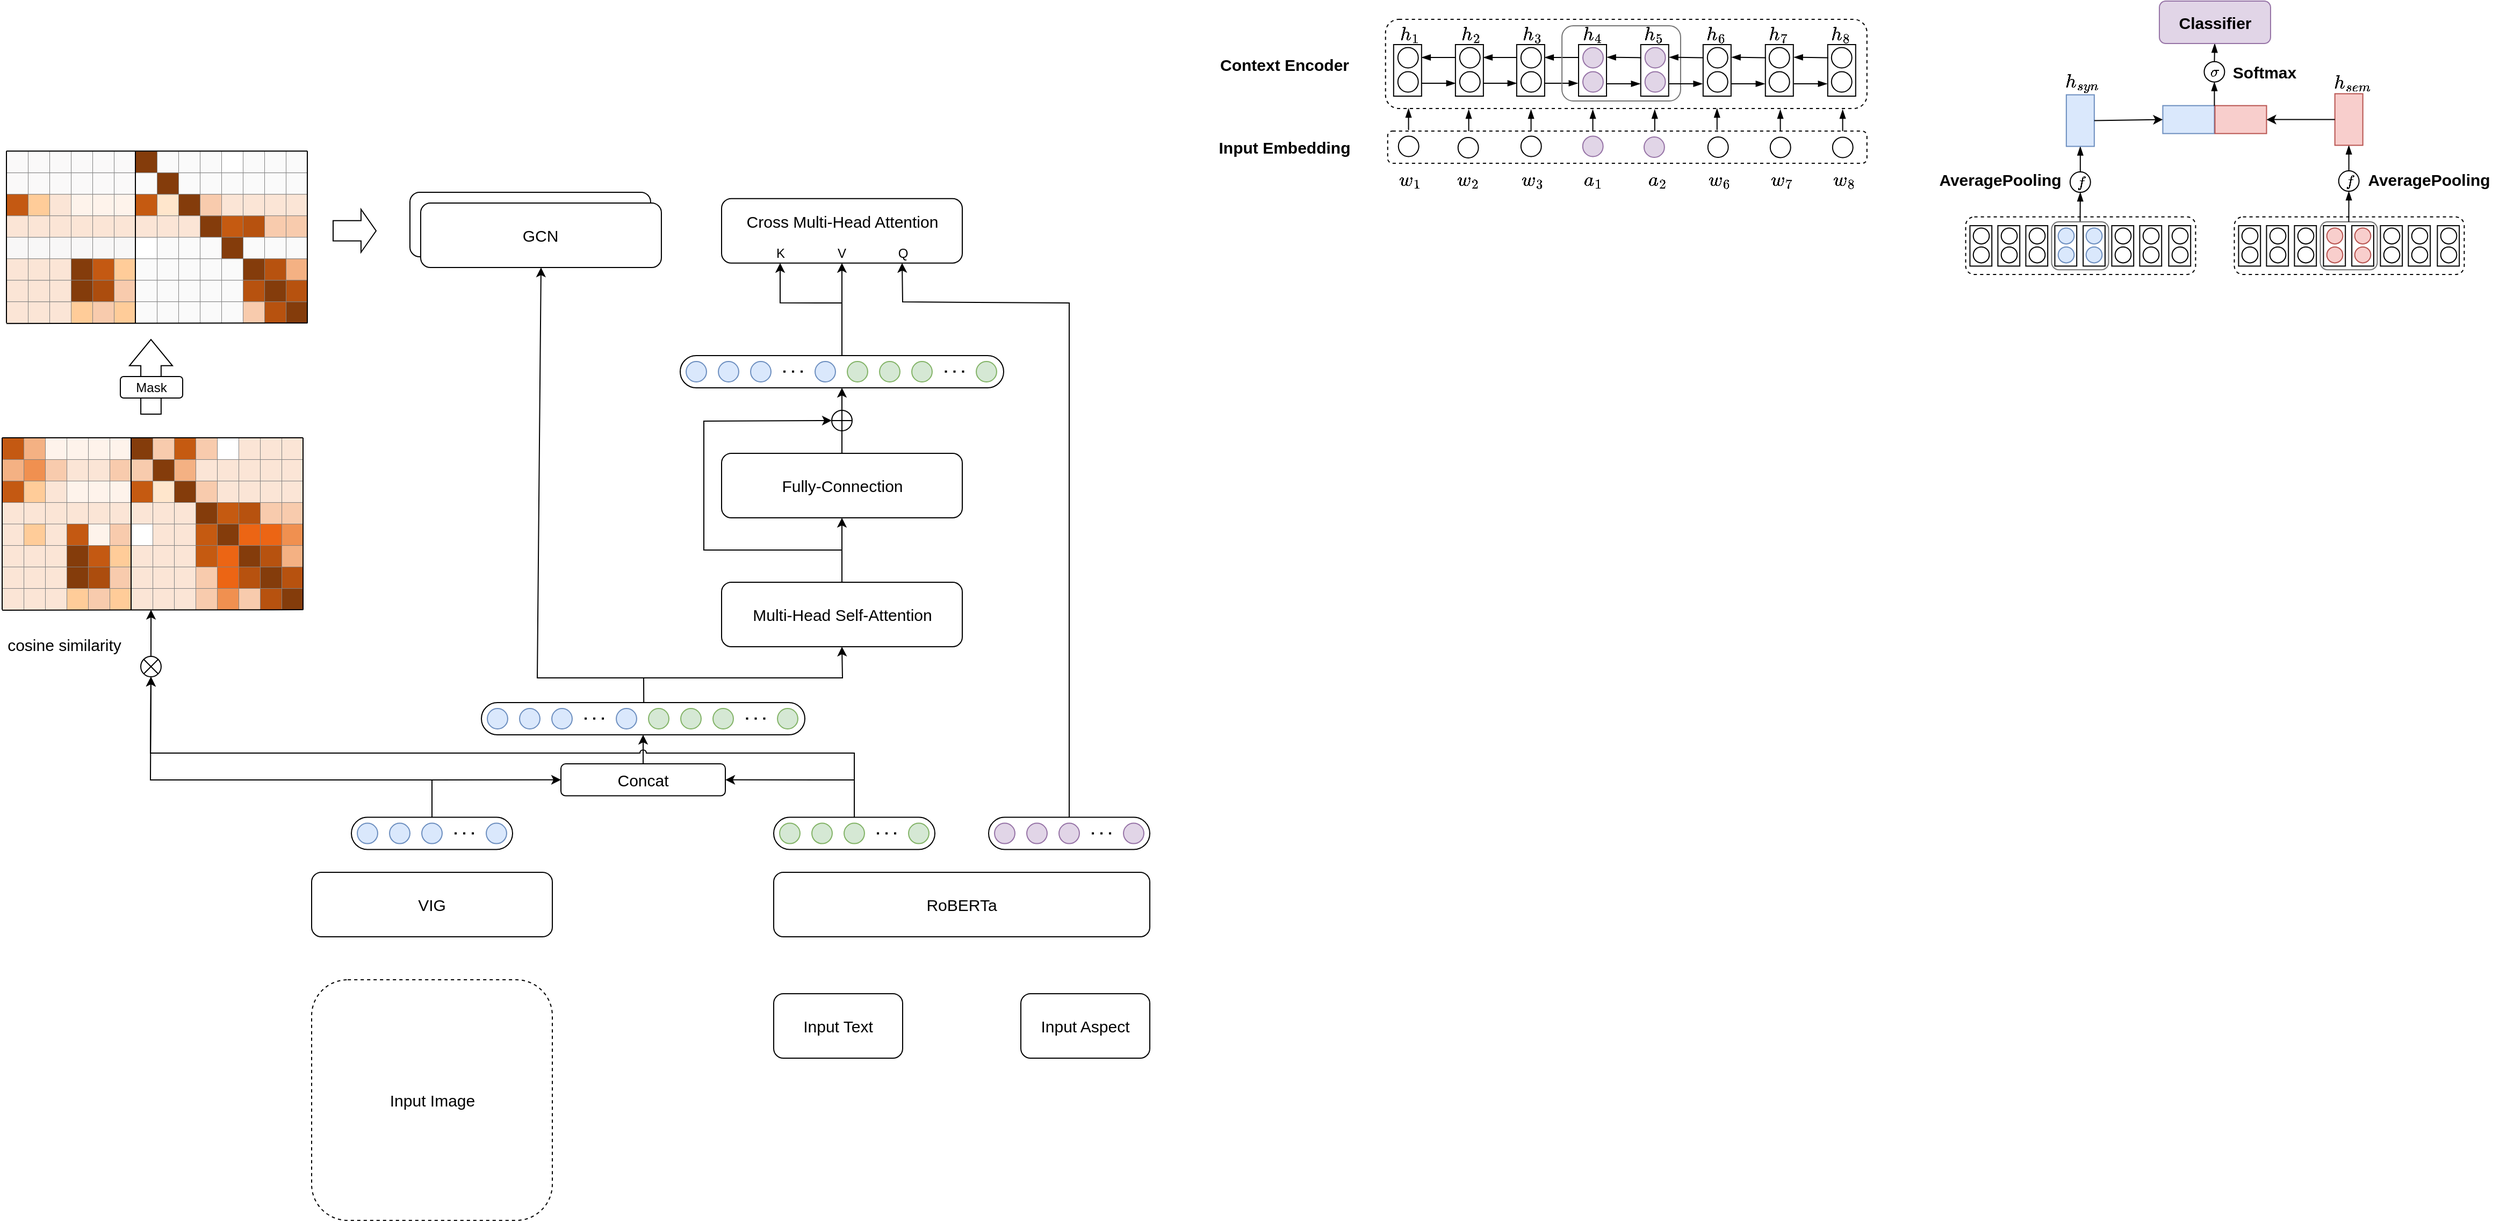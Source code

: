 <mxfile version="26.0.7">
  <diagram name="第 1 页" id="8k2AreSDYqxC22VC2qsZ">
    <mxGraphModel dx="1750" dy="1758" grid="1" gridSize="10" guides="1" tooltips="1" connect="1" arrows="1" fold="1" page="1" pageScale="1" pageWidth="827" pageHeight="1169" math="1" shadow="0">
      <root>
        <mxCell id="0" />
        <mxCell id="1" parent="0" />
        <mxCell id="jMqxLfQgD4BrnNBuKlTP-75" value="" style="rounded=1;fillColor=none;strokeColor=#737373;html=1;fontSize=15;" parent="1" vertex="1">
          <mxGeometry x="1479.25" y="-954.48" width="53" height="44.56" as="geometry" />
        </mxCell>
        <mxCell id="jMqxLfQgD4BrnNBuKlTP-76" value="" style="rounded=1;dashed=1;fillColor=none;html=1;" parent="1" vertex="1">
          <mxGeometry x="1149.26" y="-959.1" width="213.95" height="53.63" as="geometry" />
        </mxCell>
        <mxCell id="jMqxLfQgD4BrnNBuKlTP-83" value="" style="rounded=1;dashed=1;html=1;fontSize=15;" parent="1" vertex="1">
          <mxGeometry x="609.37" y="-1143" width="448.01" height="83" as="geometry" />
        </mxCell>
        <mxCell id="jMqxLfQgD4BrnNBuKlTP-85" value="" style="rounded=1;dashed=1;html=1;fontSize=15;" parent="1" vertex="1">
          <mxGeometry x="611.37" y="-1039" width="446.01" height="30" as="geometry" />
        </mxCell>
        <mxCell id="jMqxLfQgD4BrnNBuKlTP-86" value="$$f$$" style="ellipse;aspect=fixed;shadow=0;rotation=0;html=1;" parent="1" vertex="1">
          <mxGeometry x="1246.445" y="-1000.955" width="18.957" height="18.957" as="geometry" />
        </mxCell>
        <mxCell id="jMqxLfQgD4BrnNBuKlTP-87" value="" style="endArrow=blockThin;rounded=0;exitX=0.5;exitY=0;exitDx=0;exitDy=0;entryX=0;entryY=0.5;entryDx=0;entryDy=0;endFill=1;html=1;" parent="1" source="jMqxLfQgD4BrnNBuKlTP-86" target="jMqxLfQgD4BrnNBuKlTP-448" edge="1">
          <mxGeometry width="50" height="50" relative="1" as="geometry">
            <mxPoint x="1189.87" y="-1064" as="sourcePoint" />
            <mxPoint x="1242.845" y="-1050.495" as="targetPoint" />
          </mxGeometry>
        </mxCell>
        <mxCell id="jMqxLfQgD4BrnNBuKlTP-88" value="" style="ellipse;aspect=fixed;shadow=0;rotation=-90;html=1;fontSize=15;" parent="1" vertex="1">
          <mxGeometry x="676.865" y="-1032.995" width="18.957" height="18.957" as="geometry" />
        </mxCell>
        <mxCell id="jMqxLfQgD4BrnNBuKlTP-89" value="" style="ellipse;aspect=fixed;shadow=0;rotation=-90;fillColor=#e1d5e7;strokeColor=#9673a6;html=1;fontSize=15;" parent="1" vertex="1">
          <mxGeometry x="792.875" y="-1034.245" width="18.957" height="18.957" as="geometry" />
        </mxCell>
        <mxCell id="jMqxLfQgD4BrnNBuKlTP-90" value="" style="edgeStyle=orthogonalEdgeStyle;rounded=0;orthogonalLoop=1;jettySize=auto;entryX=0.25;entryY=0;entryDx=0;entryDy=0;exitX=0.25;exitY=1;exitDx=0;exitDy=0;endArrow=blockThin;endFill=1;html=1;fontSize=15;" parent="1" source="jMqxLfQgD4BrnNBuKlTP-101" target="jMqxLfQgD4BrnNBuKlTP-106" edge="1">
          <mxGeometry relative="1" as="geometry">
            <mxPoint x="687.292" y="-859.516" as="sourcePoint" />
            <mxPoint x="728.365" y="-859.516" as="targetPoint" />
          </mxGeometry>
        </mxCell>
        <mxCell id="jMqxLfQgD4BrnNBuKlTP-91" value="" style="endArrow=blockThin;rounded=0;exitX=0.25;exitY=1;exitDx=0;exitDy=0;entryX=0.25;entryY=0;entryDx=0;entryDy=0;endFill=1;html=1;fontSize=15;" parent="1" source="jMqxLfQgD4BrnNBuKlTP-96" target="jMqxLfQgD4BrnNBuKlTP-101" edge="1">
          <mxGeometry width="50" height="50" relative="1" as="geometry">
            <mxPoint x="693.855" y="-1156.996" as="sourcePoint" />
            <mxPoint x="666.36" y="-1087" as="targetPoint" />
          </mxGeometry>
        </mxCell>
        <mxCell id="jMqxLfQgD4BrnNBuKlTP-92" value="" style="endArrow=blockThin;rounded=0;exitX=0.75;exitY=0;exitDx=0;exitDy=0;entryX=0.75;entryY=1;entryDx=0;entryDy=0;endFill=1;html=1;fontSize=15;" parent="1" source="jMqxLfQgD4BrnNBuKlTP-106" target="jMqxLfQgD4BrnNBuKlTP-101" edge="1">
          <mxGeometry width="50" height="50" relative="1" as="geometry">
            <mxPoint x="728.365" y="-883.516" as="sourcePoint" />
            <mxPoint x="687.292" y="-883.516" as="targetPoint" />
          </mxGeometry>
        </mxCell>
        <mxCell id="jMqxLfQgD4BrnNBuKlTP-93" value="" style="endArrow=blockThin;rounded=0;exitX=0.75;exitY=0;exitDx=0;exitDy=0;entryX=0.75;entryY=1;entryDx=0;entryDy=0;endFill=1;html=1;fontSize=15;" parent="1" source="jMqxLfQgD4BrnNBuKlTP-110" target="jMqxLfQgD4BrnNBuKlTP-106" edge="1">
          <mxGeometry width="50" height="50" relative="1" as="geometry">
            <mxPoint x="792.355" y="-883.516" as="sourcePoint" />
            <mxPoint x="747.322" y="-883.516" as="targetPoint" />
          </mxGeometry>
        </mxCell>
        <mxCell id="jMqxLfQgD4BrnNBuKlTP-94" value="" style="endArrow=blockThin;rounded=0;exitX=0.75;exitY=0;exitDx=0;exitDy=0;entryX=0.75;entryY=1;entryDx=0;entryDy=0;endFill=1;html=1;fontSize=15;" parent="1" source="jMqxLfQgD4BrnNBuKlTP-101" target="jMqxLfQgD4BrnNBuKlTP-96" edge="1">
          <mxGeometry width="50" height="50" relative="1" as="geometry">
            <mxPoint x="852.345" y="-883.516" as="sourcePoint" />
            <mxPoint x="811.312" y="-883.516" as="targetPoint" />
          </mxGeometry>
        </mxCell>
        <mxCell id="jMqxLfQgD4BrnNBuKlTP-95" value="" style="group;html=1;fontSize=15;" parent="1" vertex="1" connectable="0">
          <mxGeometry x="617.365" y="-1120.745" width="39.47" height="49.71" as="geometry" />
        </mxCell>
        <mxCell id="jMqxLfQgD4BrnNBuKlTP-96" value="" style="rounded=0;rotation=-90;html=1;fontSize=15;" parent="jMqxLfQgD4BrnNBuKlTP-95" vertex="1">
          <mxGeometry x="-11.46" y="12.25" width="48" height="26" as="geometry" />
        </mxCell>
        <mxCell id="jMqxLfQgD4BrnNBuKlTP-97" value="" style="ellipse;aspect=fixed;shadow=0;rotation=-90;html=1;fontSize=15;" parent="jMqxLfQgD4BrnNBuKlTP-95" vertex="1">
          <mxGeometry x="3.52" y="26.5" width="18.957" height="18.957" as="geometry" />
        </mxCell>
        <mxCell id="jMqxLfQgD4BrnNBuKlTP-98" value="" style="ellipse;aspect=fixed;shadow=0;rotation=-90;html=1;fontSize=15;" parent="jMqxLfQgD4BrnNBuKlTP-95" vertex="1">
          <mxGeometry x="3.52" y="4.0" width="18.957" height="18.957" as="geometry" />
        </mxCell>
        <mxCell id="jMqxLfQgD4BrnNBuKlTP-99" value="" style="ellipse;aspect=fixed;shadow=0;rotation=-90;html=1;fontSize=15;" parent="1" vertex="1">
          <mxGeometry x="621.375" y="-1034.245" width="18.957" height="18.957" as="geometry" />
        </mxCell>
        <mxCell id="jMqxLfQgD4BrnNBuKlTP-100" value="" style="group;html=1;fontSize=15;" parent="1" vertex="1" connectable="0">
          <mxGeometry x="674.895" y="-1120.745" width="39.47" height="49.71" as="geometry" />
        </mxCell>
        <mxCell id="jMqxLfQgD4BrnNBuKlTP-101" value="" style="rounded=0;rotation=-90;html=1;fontSize=15;" parent="jMqxLfQgD4BrnNBuKlTP-100" vertex="1">
          <mxGeometry x="-11.46" y="12.25" width="48" height="26" as="geometry" />
        </mxCell>
        <mxCell id="jMqxLfQgD4BrnNBuKlTP-102" value="" style="ellipse;aspect=fixed;shadow=0;rotation=-90;html=1;fontSize=15;" parent="jMqxLfQgD4BrnNBuKlTP-100" vertex="1">
          <mxGeometry x="3.52" y="26.5" width="18.957" height="18.957" as="geometry" />
        </mxCell>
        <mxCell id="jMqxLfQgD4BrnNBuKlTP-103" value="" style="ellipse;aspect=fixed;shadow=0;rotation=-90;html=1;fontSize=15;" parent="jMqxLfQgD4BrnNBuKlTP-100" vertex="1">
          <mxGeometry x="3.52" y="4.0" width="18.957" height="18.957" as="geometry" />
        </mxCell>
        <mxCell id="jMqxLfQgD4BrnNBuKlTP-104" value="" style="edgeStyle=orthogonalEdgeStyle;rounded=0;orthogonalLoop=1;jettySize=auto;entryX=0.25;entryY=0;entryDx=0;entryDy=0;exitX=0.25;exitY=1;exitDx=0;exitDy=0;endArrow=blockThin;endFill=1;html=1;fontSize=15;" parent="jMqxLfQgD4BrnNBuKlTP-100" edge="1">
          <mxGeometry relative="1" as="geometry">
            <mxPoint x="82.485" y="37.255" as="sourcePoint" />
            <mxPoint x="113.485" y="37.255" as="targetPoint" />
          </mxGeometry>
        </mxCell>
        <mxCell id="jMqxLfQgD4BrnNBuKlTP-105" value="" style="group;html=1;fontSize=15;" parent="1" vertex="1" connectable="0">
          <mxGeometry x="731.895" y="-1120.745" width="39.47" height="49.71" as="geometry" />
        </mxCell>
        <mxCell id="jMqxLfQgD4BrnNBuKlTP-106" value="" style="rounded=0;rotation=-90;html=1;fontSize=15;" parent="jMqxLfQgD4BrnNBuKlTP-105" vertex="1">
          <mxGeometry x="-11.46" y="12.25" width="48" height="26" as="geometry" />
        </mxCell>
        <mxCell id="jMqxLfQgD4BrnNBuKlTP-107" value="" style="ellipse;aspect=fixed;shadow=0;rotation=-90;html=1;fontSize=15;" parent="jMqxLfQgD4BrnNBuKlTP-105" vertex="1">
          <mxGeometry x="3.52" y="26.5" width="18.957" height="18.957" as="geometry" />
        </mxCell>
        <mxCell id="jMqxLfQgD4BrnNBuKlTP-108" value="" style="ellipse;aspect=fixed;shadow=0;rotation=-90;html=1;fontSize=15;" parent="jMqxLfQgD4BrnNBuKlTP-105" vertex="1">
          <mxGeometry x="3.52" y="4.0" width="18.957" height="18.957" as="geometry" />
        </mxCell>
        <mxCell id="jMqxLfQgD4BrnNBuKlTP-109" value="" style="group;html=1;fontSize=15;" parent="1" vertex="1" connectable="0">
          <mxGeometry x="789.48" y="-1120.745" width="40" height="54.86" as="geometry" />
        </mxCell>
        <mxCell id="jMqxLfQgD4BrnNBuKlTP-110" value="" style="rounded=0;rotation=-90;html=1;fontSize=15;" parent="jMqxLfQgD4BrnNBuKlTP-109" vertex="1">
          <mxGeometry x="-11.46" y="12.25" width="48" height="26" as="geometry" />
        </mxCell>
        <mxCell id="jMqxLfQgD4BrnNBuKlTP-111" value="" style="ellipse;aspect=fixed;shadow=0;rotation=-90;fillColor=#e1d5e7;strokeColor=#9673a6;html=1;fontSize=15;" parent="jMqxLfQgD4BrnNBuKlTP-109" vertex="1">
          <mxGeometry x="3.52" y="26.5" width="18.957" height="18.957" as="geometry" />
        </mxCell>
        <mxCell id="jMqxLfQgD4BrnNBuKlTP-112" value="" style="ellipse;aspect=fixed;shadow=0;rotation=-90;fillColor=#e1d5e7;strokeColor=#9673a6;html=1;fontSize=15;" parent="jMqxLfQgD4BrnNBuKlTP-109" vertex="1">
          <mxGeometry x="3.52" y="4.0" width="18.957" height="18.957" as="geometry" />
        </mxCell>
        <mxCell id="jMqxLfQgD4BrnNBuKlTP-113" value="" style="group;html=1;fontSize=15;" parent="1" vertex="1" connectable="0">
          <mxGeometry x="963.875" y="-1120.745" width="39.47" height="57.207" as="geometry" />
        </mxCell>
        <mxCell id="jMqxLfQgD4BrnNBuKlTP-114" value="" style="rounded=0;rotation=-90;html=1;fontSize=15;" parent="jMqxLfQgD4BrnNBuKlTP-113" vertex="1">
          <mxGeometry x="-12" y="12.25" width="48" height="26" as="geometry" />
        </mxCell>
        <mxCell id="jMqxLfQgD4BrnNBuKlTP-115" value="" style="ellipse;aspect=fixed;shadow=0;rotation=-90;html=1;fontSize=15;" parent="jMqxLfQgD4BrnNBuKlTP-113" vertex="1">
          <mxGeometry x="2.52" y="26.5" width="18.957" height="18.957" as="geometry" />
        </mxCell>
        <mxCell id="jMqxLfQgD4BrnNBuKlTP-116" value="" style="ellipse;aspect=fixed;shadow=0;rotation=-90;html=1;fontSize=15;" parent="jMqxLfQgD4BrnNBuKlTP-113" vertex="1">
          <mxGeometry x="2.52" y="4.0" width="18.957" height="18.957" as="geometry" />
        </mxCell>
        <mxCell id="jMqxLfQgD4BrnNBuKlTP-118" value="Context Encoder" style="text;align=center;verticalAlign=middle;resizable=0;points=[];autosize=1;strokeColor=none;fillColor=none;fontStyle=1;fontSize=15;html=1;" parent="1" vertex="1">
          <mxGeometry x="445.01" y="-1116.5" width="140" height="30" as="geometry" />
        </mxCell>
        <mxCell id="jMqxLfQgD4BrnNBuKlTP-119" value="$$h_1$$" style="text;align=center;verticalAlign=middle;resizable=0;points=[];autosize=1;strokeColor=none;fillColor=none;html=1;fontSize=15;" parent="1" vertex="1">
          <mxGeometry x="592.47" y="-1143.89" width="80" height="30" as="geometry" />
        </mxCell>
        <mxCell id="jMqxLfQgD4BrnNBuKlTP-120" value="$$h_2$$" style="text;align=center;verticalAlign=middle;resizable=0;points=[];autosize=1;strokeColor=none;fillColor=none;html=1;fontSize=15;" parent="1" vertex="1">
          <mxGeometry x="648.99" y="-1143.89" width="80" height="30" as="geometry" />
        </mxCell>
        <mxCell id="jMqxLfQgD4BrnNBuKlTP-121" value="$$h_3$$" style="text;align=center;verticalAlign=middle;resizable=0;points=[];autosize=1;strokeColor=none;fillColor=none;html=1;fontSize=15;" parent="1" vertex="1">
          <mxGeometry x="706.37" y="-1143.89" width="80" height="30" as="geometry" />
        </mxCell>
        <mxCell id="jMqxLfQgD4BrnNBuKlTP-122" value="" style="rounded=1;fillColor=none;strokeColor=#737373;html=1;fontSize=15;" parent="1" vertex="1">
          <mxGeometry x="773.56" y="-1137" width="110.41" height="70" as="geometry" />
        </mxCell>
        <mxCell id="jMqxLfQgD4BrnNBuKlTP-123" value="$$h_7$$" style="text;align=center;verticalAlign=middle;resizable=0;points=[];autosize=1;strokeColor=none;fillColor=none;html=1;fontSize=15;" parent="1" vertex="1">
          <mxGeometry x="934.83" y="-1143.89" width="80" height="30" as="geometry" />
        </mxCell>
        <mxCell id="jMqxLfQgD4BrnNBuKlTP-133" value="$$f$$" style="ellipse;aspect=fixed;shadow=0;rotation=0;html=1;" parent="1" vertex="1">
          <mxGeometry x="1496.375" y="-1001.955" width="18.957" height="18.957" as="geometry" />
        </mxCell>
        <mxCell id="jMqxLfQgD4BrnNBuKlTP-134" value="" style="endArrow=blockThin;rounded=0;exitX=0.5;exitY=0;exitDx=0;exitDy=0;endFill=1;entryX=0;entryY=0.5;entryDx=0;entryDy=0;html=1;" parent="1" target="jMqxLfQgD4BrnNBuKlTP-457" edge="1">
          <mxGeometry width="50" height="50" relative="1" as="geometry">
            <mxPoint x="1505.854" y="-1001.955" as="sourcePoint" />
            <mxPoint x="1474.24" y="-1017" as="targetPoint" />
          </mxGeometry>
        </mxCell>
        <mxCell id="jMqxLfQgD4BrnNBuKlTP-135" value="&lt;font style=&quot;font-size: 15px;&quot;&gt;$$h_{sem}$$&lt;/font&gt;" style="text;align=center;verticalAlign=middle;resizable=0;points=[];autosize=1;strokeColor=none;fillColor=none;html=1;fontSize=15;" parent="1" vertex="1">
          <mxGeometry x="1454.23" y="-1098.75" width="110" height="30" as="geometry" />
        </mxCell>
        <mxCell id="jMqxLfQgD4BrnNBuKlTP-138" value="" style="group;rotation=-90;html=1;" parent="1" vertex="1" connectable="0">
          <mxGeometry x="1337.715" y="-1091.685" width="40" height="54.86" as="geometry" />
        </mxCell>
        <mxCell id="jMqxLfQgD4BrnNBuKlTP-139" value="" style="rounded=0;rotation=-180;fillColor=#dae8fc;strokeColor=#6c8ebf;html=1;" parent="jMqxLfQgD4BrnNBuKlTP-138" vertex="1">
          <mxGeometry x="-5" y="29" width="48" height="26" as="geometry" />
        </mxCell>
        <mxCell id="jMqxLfQgD4BrnNBuKlTP-140" value="" style="group;rotation=-90;html=1;" parent="1" vertex="1" connectable="0">
          <mxGeometry x="1392.245" y="-1091.685" width="40" height="54.86" as="geometry" />
        </mxCell>
        <mxCell id="jMqxLfQgD4BrnNBuKlTP-141" value="" style="rounded=0;rotation=-180;fillColor=#f8cecc;strokeColor=#b85450;html=1;" parent="jMqxLfQgD4BrnNBuKlTP-140" vertex="1">
          <mxGeometry x="-11" y="29" width="48" height="26" as="geometry" />
        </mxCell>
        <mxCell id="jMqxLfQgD4BrnNBuKlTP-142" value="" style="endArrow=blockThin;rounded=0;exitX=0.5;exitY=0;exitDx=0;exitDy=0;entryX=0.5;entryY=1;entryDx=0;entryDy=0;endFill=1;html=1;" parent="1" source="jMqxLfQgD4BrnNBuKlTP-143" edge="1">
          <mxGeometry width="50" height="50" relative="1" as="geometry">
            <mxPoint x="1363.75" y="-1123" as="sourcePoint" />
            <mxPoint x="1381.045" y="-1120.48" as="targetPoint" />
          </mxGeometry>
        </mxCell>
        <mxCell id="jMqxLfQgD4BrnNBuKlTP-143" value="$$\sigma$$" style="ellipse;aspect=fixed;shadow=0;rotation=0;html=1;" parent="1" vertex="1">
          <mxGeometry x="1371.235" y="-1103.645" width="18.957" height="18.957" as="geometry" />
        </mxCell>
        <mxCell id="jMqxLfQgD4BrnNBuKlTP-144" value="" style="endArrow=blockThin;rounded=0;exitX=1.011;exitY=0.99;exitDx=0;exitDy=0;entryX=0.5;entryY=1;entryDx=0;entryDy=0;endFill=1;html=1;exitPerimeter=0;" parent="1" source="jMqxLfQgD4BrnNBuKlTP-141" edge="1">
          <mxGeometry width="50" height="50" relative="1" as="geometry">
            <mxPoint x="1380.715" y="-1065.685" as="sourcePoint" />
            <mxPoint x="1380.714" y="-1084.688" as="targetPoint" />
          </mxGeometry>
        </mxCell>
        <mxCell id="jMqxLfQgD4BrnNBuKlTP-145" value="Softmax" style="text;align=center;verticalAlign=middle;resizable=0;points=[];autosize=1;strokeColor=none;fillColor=none;fontStyle=1;fontSize=15;html=1;" parent="1" vertex="1">
          <mxGeometry x="1387.25" y="-1109.17" width="80" height="30" as="geometry" />
        </mxCell>
        <mxCell id="jMqxLfQgD4BrnNBuKlTP-146" value="Classifier" style="rounded=1;fillColor=#e1d5e7;strokeColor=#9673a6;fontStyle=1;fontSize=15;html=1;" parent="1" vertex="1">
          <mxGeometry x="1329.52" y="-1160" width="103.47" height="39.52" as="geometry" />
        </mxCell>
        <mxCell id="jMqxLfQgD4BrnNBuKlTP-147" value="$$h_4$$" style="text;align=center;verticalAlign=middle;resizable=0;points=[];autosize=1;strokeColor=none;fillColor=none;html=1;fontSize=15;" parent="1" vertex="1">
          <mxGeometry x="762.35" y="-1143.89" width="80" height="30" as="geometry" />
        </mxCell>
        <mxCell id="jMqxLfQgD4BrnNBuKlTP-148" value="&lt;font style=&quot;font-size: 15px;&quot;&gt;$$h_{syn}$$&lt;/font&gt;&lt;p class=&quot;MsoBodyText&quot; style=&quot;font-size: 15px;&quot;&gt;&lt;/p&gt;" style="text;html=1;align=center;verticalAlign=middle;resizable=0;points=[];autosize=1;strokeColor=none;fillColor=none;fontSize=15;" parent="1" vertex="1">
          <mxGeometry x="1202.21" y="-1108.75" width="110" height="50" as="geometry" />
        </mxCell>
        <mxCell id="jMqxLfQgD4BrnNBuKlTP-149" value="" style="endArrow=blockThin;rounded=0;endFill=1;html=1;fontSize=15;" parent="1" edge="1">
          <mxGeometry width="50" height="50" relative="1" as="geometry">
            <mxPoint x="630.79" y="-1040" as="sourcePoint" />
            <mxPoint x="630.79" y="-1060" as="targetPoint" />
          </mxGeometry>
        </mxCell>
        <mxCell id="jMqxLfQgD4BrnNBuKlTP-150" value="" style="endArrow=blockThin;rounded=0;endFill=1;html=1;fontSize=15;" parent="1" edge="1">
          <mxGeometry width="50" height="50" relative="1" as="geometry">
            <mxPoint x="686.79" y="-1039" as="sourcePoint" />
            <mxPoint x="686.79" y="-1059" as="targetPoint" />
          </mxGeometry>
        </mxCell>
        <mxCell id="jMqxLfQgD4BrnNBuKlTP-151" value="" style="endArrow=blockThin;rounded=0;endFill=1;html=1;fontSize=15;" parent="1" edge="1">
          <mxGeometry width="50" height="50" relative="1" as="geometry">
            <mxPoint x="744.79" y="-1039" as="sourcePoint" />
            <mxPoint x="744.79" y="-1059" as="targetPoint" />
          </mxGeometry>
        </mxCell>
        <mxCell id="jMqxLfQgD4BrnNBuKlTP-152" value="" style="endArrow=blockThin;rounded=0;endFill=1;html=1;fontSize=15;" parent="1" edge="1">
          <mxGeometry width="50" height="50" relative="1" as="geometry">
            <mxPoint x="802.29" y="-1039" as="sourcePoint" />
            <mxPoint x="802.29" y="-1059" as="targetPoint" />
          </mxGeometry>
        </mxCell>
        <mxCell id="jMqxLfQgD4BrnNBuKlTP-153" value="" style="endArrow=blockThin;rounded=0;endFill=1;html=1;fontSize=15;" parent="1" edge="1">
          <mxGeometry width="50" height="50" relative="1" as="geometry">
            <mxPoint x="859.9" y="-1039" as="sourcePoint" />
            <mxPoint x="859.9" y="-1059" as="targetPoint" />
          </mxGeometry>
        </mxCell>
        <mxCell id="jMqxLfQgD4BrnNBuKlTP-154" value="" style="endArrow=blockThin;rounded=0;endFill=1;html=1;fontSize=15;" parent="1" edge="1">
          <mxGeometry width="50" height="50" relative="1" as="geometry">
            <mxPoint x="917.89" y="-1040" as="sourcePoint" />
            <mxPoint x="917.89" y="-1060" as="targetPoint" />
          </mxGeometry>
        </mxCell>
        <mxCell id="jMqxLfQgD4BrnNBuKlTP-155" value="" style="endArrow=blockThin;rounded=0;endFill=1;html=1;fontSize=15;" parent="1" edge="1">
          <mxGeometry width="50" height="50" relative="1" as="geometry">
            <mxPoint x="976.79" y="-1039" as="sourcePoint" />
            <mxPoint x="976.79" y="-1059" as="targetPoint" />
          </mxGeometry>
        </mxCell>
        <mxCell id="jMqxLfQgD4BrnNBuKlTP-156" value="AveragePooling" style="text;align=center;verticalAlign=middle;resizable=0;points=[];autosize=1;strokeColor=none;fillColor=none;fontSize=15;fontStyle=1;html=1;" parent="1" vertex="1">
          <mxGeometry x="1515.47" y="-1009" width="130" height="30" as="geometry" />
        </mxCell>
        <mxCell id="jMqxLfQgD4BrnNBuKlTP-157" value="AveragePooling" style="text;align=center;verticalAlign=middle;resizable=0;points=[];autosize=1;strokeColor=none;fillColor=none;fontSize=15;fontStyle=1;html=1;" parent="1" vertex="1">
          <mxGeometry x="1115.82" y="-1009" width="130" height="30" as="geometry" />
        </mxCell>
        <mxCell id="jMqxLfQgD4BrnNBuKlTP-448" value="" style="rounded=0;rotation=-90;fillColor=#dae8fc;strokeColor=#6c8ebf;html=1;" parent="1" vertex="1">
          <mxGeometry x="1231.925" y="-1061.745" width="48" height="26" as="geometry" />
        </mxCell>
        <mxCell id="jMqxLfQgD4BrnNBuKlTP-449" value="$$w_1$$" style="text;align=center;verticalAlign=middle;resizable=0;points=[];autosize=1;strokeColor=none;fillColor=none;html=1;fontSize=15;" parent="1" vertex="1">
          <mxGeometry x="591.86" y="-1009" width="80" height="30" as="geometry" />
        </mxCell>
        <mxCell id="jMqxLfQgD4BrnNBuKlTP-450" value="$$w_2$$" style="text;align=center;verticalAlign=middle;resizable=0;points=[];autosize=1;strokeColor=none;fillColor=none;html=1;fontSize=15;" parent="1" vertex="1">
          <mxGeometry x="646.34" y="-1009" width="80" height="30" as="geometry" />
        </mxCell>
        <mxCell id="jMqxLfQgD4BrnNBuKlTP-451" value="$$w_3$$" style="text;align=center;verticalAlign=middle;resizable=0;points=[];autosize=1;strokeColor=none;fillColor=none;html=1;fontSize=15;" parent="1" vertex="1">
          <mxGeometry x="706.37" y="-1009" width="80" height="30" as="geometry" />
        </mxCell>
        <mxCell id="jMqxLfQgD4BrnNBuKlTP-452" value="$$a_1$$" style="text;align=center;verticalAlign=middle;resizable=0;points=[];autosize=1;strokeColor=none;fillColor=none;html=1;fontSize=15;" parent="1" vertex="1">
          <mxGeometry x="762.36" y="-1009" width="80" height="30" as="geometry" />
        </mxCell>
        <mxCell id="jMqxLfQgD4BrnNBuKlTP-453" value="$$a_2$$" style="text;align=center;verticalAlign=middle;resizable=0;points=[];autosize=1;strokeColor=none;fillColor=none;html=1;fontSize=15;" parent="1" vertex="1">
          <mxGeometry x="821.85" y="-1009" width="80" height="30" as="geometry" />
        </mxCell>
        <mxCell id="jMqxLfQgD4BrnNBuKlTP-454" value="$$w_6$$" style="text;align=center;verticalAlign=middle;resizable=0;points=[];autosize=1;strokeColor=none;fillColor=none;html=1;fontSize=15;" parent="1" vertex="1">
          <mxGeometry x="880.35" y="-1009" width="80" height="30" as="geometry" />
        </mxCell>
        <mxCell id="jMqxLfQgD4BrnNBuKlTP-455" value="$$w_7$$" style="text;align=center;verticalAlign=middle;resizable=0;points=[];autosize=1;strokeColor=none;fillColor=none;html=1;fontSize=15;" parent="1" vertex="1">
          <mxGeometry x="938.11" y="-1009" width="80" height="30" as="geometry" />
        </mxCell>
        <mxCell id="jMqxLfQgD4BrnNBuKlTP-457" value="" style="rounded=0;rotation=-90;fillColor=#f8cecc;strokeColor=#b85450;html=1;" parent="1" vertex="1">
          <mxGeometry x="1481.845" y="-1062.745" width="48" height="26" as="geometry" />
        </mxCell>
        <mxCell id="jMqxLfQgD4BrnNBuKlTP-459" value="" style="rounded=0;rotation=-90;aspect=fixed;html=1;" parent="1" vertex="1">
          <mxGeometry x="1249.967" y="-942.317" width="37.627" height="20.381" as="geometry" />
        </mxCell>
        <mxCell id="jMqxLfQgD4BrnNBuKlTP-460" value="" style="ellipse;aspect=fixed;shadow=0;rotation=-90;fillColor=#dae8fc;strokeColor=#6c8ebf;html=1;" parent="1" vertex="1">
          <mxGeometry x="1261.349" y="-931.145" width="14.86" height="14.86" as="geometry" />
        </mxCell>
        <mxCell id="jMqxLfQgD4BrnNBuKlTP-461" value="" style="ellipse;aspect=fixed;shadow=0;rotation=-90;fillColor=#dae8fc;strokeColor=#6c8ebf;html=1;" parent="1" vertex="1">
          <mxGeometry x="1261.349" y="-948.784" width="14.86" height="14.86" as="geometry" />
        </mxCell>
        <mxCell id="jMqxLfQgD4BrnNBuKlTP-462" value="" style="rounded=0;rotation=-90;aspect=fixed;html=1;" parent="1" vertex="1">
          <mxGeometry x="1276.607" y="-942.317" width="37.627" height="20.381" as="geometry" />
        </mxCell>
        <mxCell id="jMqxLfQgD4BrnNBuKlTP-463" value="" style="ellipse;aspect=fixed;shadow=0;rotation=-90;html=1;" parent="1" vertex="1">
          <mxGeometry x="1288.349" y="-931.145" width="14.86" height="14.86" as="geometry" />
        </mxCell>
        <mxCell id="jMqxLfQgD4BrnNBuKlTP-464" value="" style="ellipse;aspect=fixed;shadow=0;rotation=-90;html=1;" parent="1" vertex="1">
          <mxGeometry x="1288.349" y="-948.784" width="14.86" height="14.86" as="geometry" />
        </mxCell>
        <mxCell id="jMqxLfQgD4BrnNBuKlTP-465" value="" style="endArrow=blockThin;rounded=0;entryX=0.5;entryY=1;entryDx=0;entryDy=0;endFill=1;html=1;exitX=0.5;exitY=0;exitDx=0;exitDy=0;" parent="1" source="jMqxLfQgD4BrnNBuKlTP-595" target="jMqxLfQgD4BrnNBuKlTP-86" edge="1">
          <mxGeometry width="50" height="50" relative="1" as="geometry">
            <mxPoint x="1265.26" y="-960" as="sourcePoint" />
            <mxPoint x="1090.24" y="-1046" as="targetPoint" />
          </mxGeometry>
        </mxCell>
        <mxCell id="jMqxLfQgD4BrnNBuKlTP-466" value="" style="endArrow=blockThin;rounded=0;exitX=0.5;exitY=0;exitDx=0;exitDy=0;entryX=0.5;entryY=1;entryDx=0;entryDy=0;endFill=1;html=1;" parent="1" source="jMqxLfQgD4BrnNBuKlTP-75" target="jMqxLfQgD4BrnNBuKlTP-133" edge="1">
          <mxGeometry width="50" height="50" relative="1" as="geometry">
            <mxPoint x="1493.21" y="-958.63" as="sourcePoint" />
            <mxPoint x="1492.854" y="-982.998" as="targetPoint" />
          </mxGeometry>
        </mxCell>
        <mxCell id="jMqxLfQgD4BrnNBuKlTP-494" value="Input Embedding" style="text;align=center;verticalAlign=middle;resizable=0;points=[];autosize=1;strokeColor=none;fillColor=none;fontStyle=1;fontSize=15;html=1;" parent="1" vertex="1">
          <mxGeometry x="440" y="-1038.52" width="150" height="30" as="geometry" />
        </mxCell>
        <mxCell id="jMqxLfQgD4BrnNBuKlTP-560" value="" style="group;html=1;fontSize=15;" parent="1" vertex="1" connectable="0">
          <mxGeometry x="847.325" y="-1120.745" width="39.47" height="49.71" as="geometry" />
        </mxCell>
        <mxCell id="jMqxLfQgD4BrnNBuKlTP-561" value="" style="rounded=0;rotation=-90;html=1;fontSize=15;" parent="jMqxLfQgD4BrnNBuKlTP-560" vertex="1">
          <mxGeometry x="-11.46" y="12.25" width="48" height="26" as="geometry" />
        </mxCell>
        <mxCell id="jMqxLfQgD4BrnNBuKlTP-562" value="" style="ellipse;aspect=fixed;shadow=0;rotation=-90;html=1;fontSize=15;fillColor=#e1d5e7;strokeColor=#9673a6;" parent="jMqxLfQgD4BrnNBuKlTP-560" vertex="1">
          <mxGeometry x="3.52" y="26.5" width="18.957" height="18.957" as="geometry" />
        </mxCell>
        <mxCell id="jMqxLfQgD4BrnNBuKlTP-563" value="" style="ellipse;aspect=fixed;shadow=0;rotation=-90;html=1;fontSize=15;fillColor=#e1d5e7;strokeColor=#9673a6;" parent="jMqxLfQgD4BrnNBuKlTP-560" vertex="1">
          <mxGeometry x="3.52" y="4.0" width="18.957" height="18.957" as="geometry" />
        </mxCell>
        <mxCell id="jMqxLfQgD4BrnNBuKlTP-564" value="" style="group;html=1;fontSize=15;" parent="1" vertex="1" connectable="0">
          <mxGeometry x="905.38" y="-1120.745" width="39.47" height="49.71" as="geometry" />
        </mxCell>
        <mxCell id="jMqxLfQgD4BrnNBuKlTP-565" value="" style="rounded=0;rotation=-90;html=1;fontSize=15;" parent="jMqxLfQgD4BrnNBuKlTP-564" vertex="1">
          <mxGeometry x="-11.46" y="12.25" width="48" height="26" as="geometry" />
        </mxCell>
        <mxCell id="jMqxLfQgD4BrnNBuKlTP-566" value="" style="ellipse;aspect=fixed;shadow=0;rotation=-90;html=1;fontSize=15;" parent="jMqxLfQgD4BrnNBuKlTP-564" vertex="1">
          <mxGeometry x="3.52" y="26.5" width="18.957" height="18.957" as="geometry" />
        </mxCell>
        <mxCell id="jMqxLfQgD4BrnNBuKlTP-567" value="" style="ellipse;aspect=fixed;shadow=0;rotation=-90;html=1;fontSize=15;" parent="jMqxLfQgD4BrnNBuKlTP-564" vertex="1">
          <mxGeometry x="3.52" y="4.0" width="18.957" height="18.957" as="geometry" />
        </mxCell>
        <mxCell id="jMqxLfQgD4BrnNBuKlTP-568" value="" style="edgeStyle=orthogonalEdgeStyle;rounded=0;orthogonalLoop=1;jettySize=auto;entryX=0.25;entryY=0;entryDx=0;entryDy=0;exitX=0.25;exitY=1;exitDx=0;exitDy=0;endArrow=blockThin;endFill=1;html=1;fontSize=15;" parent="1" edge="1">
          <mxGeometry relative="1" as="geometry">
            <mxPoint x="815.38" y="-1083" as="sourcePoint" />
            <mxPoint x="846.38" y="-1083" as="targetPoint" />
          </mxGeometry>
        </mxCell>
        <mxCell id="jMqxLfQgD4BrnNBuKlTP-569" value="" style="edgeStyle=orthogonalEdgeStyle;rounded=0;orthogonalLoop=1;jettySize=auto;entryX=0.25;entryY=0;entryDx=0;entryDy=0;exitX=0.25;exitY=1;exitDx=0;exitDy=0;endArrow=blockThin;endFill=1;html=1;fontSize=15;" parent="1" edge="1">
          <mxGeometry relative="1" as="geometry">
            <mxPoint x="873.33" y="-1083" as="sourcePoint" />
            <mxPoint x="904.33" y="-1083" as="targetPoint" />
          </mxGeometry>
        </mxCell>
        <mxCell id="jMqxLfQgD4BrnNBuKlTP-570" value="" style="edgeStyle=orthogonalEdgeStyle;rounded=0;orthogonalLoop=1;jettySize=auto;entryX=0.25;entryY=0;entryDx=0;entryDy=0;exitX=0.25;exitY=1;exitDx=0;exitDy=0;endArrow=blockThin;endFill=1;html=1;fontSize=15;" parent="1" edge="1">
          <mxGeometry relative="1" as="geometry">
            <mxPoint x="931.38" y="-1083" as="sourcePoint" />
            <mxPoint x="962.38" y="-1083" as="targetPoint" />
          </mxGeometry>
        </mxCell>
        <mxCell id="jMqxLfQgD4BrnNBuKlTP-571" value="$$h_5$$" style="text;align=center;verticalAlign=middle;resizable=0;points=[];autosize=1;strokeColor=none;fillColor=none;html=1;fontSize=15;" parent="1" vertex="1">
          <mxGeometry x="819.45" y="-1143.89" width="80" height="30" as="geometry" />
        </mxCell>
        <mxCell id="jMqxLfQgD4BrnNBuKlTP-572" value="$$h_6$$" style="text;align=center;verticalAlign=middle;resizable=0;points=[];autosize=1;strokeColor=none;fillColor=none;html=1;fontSize=15;" parent="1" vertex="1">
          <mxGeometry x="877.36" y="-1144" width="80" height="30" as="geometry" />
        </mxCell>
        <mxCell id="jMqxLfQgD4BrnNBuKlTP-573" value="" style="ellipse;aspect=fixed;shadow=0;rotation=-90;html=1;fontSize=15;" parent="1" vertex="1">
          <mxGeometry x="735.415" y="-1034.245" width="18.957" height="18.957" as="geometry" />
        </mxCell>
        <mxCell id="jMqxLfQgD4BrnNBuKlTP-574" value="" style="ellipse;aspect=fixed;shadow=0;rotation=-90;html=1;fontSize=15;fillColor=#e1d5e7;strokeColor=#9673a6;" parent="1" vertex="1">
          <mxGeometry x="849.975" y="-1033.475" width="18.957" height="18.957" as="geometry" />
        </mxCell>
        <mxCell id="jMqxLfQgD4BrnNBuKlTP-575" value="" style="ellipse;aspect=fixed;shadow=0;rotation=-90;html=1;fontSize=15;" parent="1" vertex="1">
          <mxGeometry x="909.365" y="-1033.475" width="18.957" height="18.957" as="geometry" />
        </mxCell>
        <mxCell id="jMqxLfQgD4BrnNBuKlTP-576" value="" style="ellipse;aspect=fixed;shadow=0;rotation=-90;html=1;fontSize=15;" parent="1" vertex="1">
          <mxGeometry x="967.395" y="-1033.245" width="18.957" height="18.957" as="geometry" />
        </mxCell>
        <mxCell id="jMqxLfQgD4BrnNBuKlTP-577" value="" style="rounded=0;rotation=-90;aspect=fixed;html=1;" parent="1" vertex="1">
          <mxGeometry x="1302.607" y="-942.317" width="37.627" height="20.381" as="geometry" />
        </mxCell>
        <mxCell id="jMqxLfQgD4BrnNBuKlTP-578" value="" style="ellipse;aspect=fixed;shadow=0;rotation=-90;html=1;" parent="1" vertex="1">
          <mxGeometry x="1314.349" y="-931.145" width="14.86" height="14.86" as="geometry" />
        </mxCell>
        <mxCell id="jMqxLfQgD4BrnNBuKlTP-579" value="" style="ellipse;aspect=fixed;shadow=0;rotation=-90;html=1;" parent="1" vertex="1">
          <mxGeometry x="1314.349" y="-948.784" width="14.86" height="14.86" as="geometry" />
        </mxCell>
        <mxCell id="jMqxLfQgD4BrnNBuKlTP-580" value="" style="rounded=0;rotation=-90;aspect=fixed;html=1;" parent="1" vertex="1">
          <mxGeometry x="1329.607" y="-942.317" width="37.627" height="20.381" as="geometry" />
        </mxCell>
        <mxCell id="jMqxLfQgD4BrnNBuKlTP-581" value="" style="ellipse;aspect=fixed;shadow=0;rotation=-90;html=1;" parent="1" vertex="1">
          <mxGeometry x="1341.349" y="-931.145" width="14.86" height="14.86" as="geometry" />
        </mxCell>
        <mxCell id="jMqxLfQgD4BrnNBuKlTP-582" value="" style="ellipse;aspect=fixed;shadow=0;rotation=-90;html=1;" parent="1" vertex="1">
          <mxGeometry x="1341.349" y="-948.784" width="14.86" height="14.86" as="geometry" />
        </mxCell>
        <mxCell id="jMqxLfQgD4BrnNBuKlTP-583" value="" style="rounded=0;rotation=-90;aspect=fixed;html=1;" parent="1" vertex="1">
          <mxGeometry x="1170.607" y="-942.317" width="37.627" height="20.381" as="geometry" />
        </mxCell>
        <mxCell id="jMqxLfQgD4BrnNBuKlTP-584" value="" style="ellipse;aspect=fixed;shadow=0;rotation=-90;html=1;" parent="1" vertex="1">
          <mxGeometry x="1182.349" y="-931.145" width="14.86" height="14.86" as="geometry" />
        </mxCell>
        <mxCell id="jMqxLfQgD4BrnNBuKlTP-585" value="" style="ellipse;aspect=fixed;shadow=0;rotation=-90;html=1;" parent="1" vertex="1">
          <mxGeometry x="1182.349" y="-948.784" width="14.86" height="14.86" as="geometry" />
        </mxCell>
        <mxCell id="jMqxLfQgD4BrnNBuKlTP-586" value="" style="rounded=0;rotation=-90;aspect=fixed;html=1;" parent="1" vertex="1">
          <mxGeometry x="1196.607" y="-942.317" width="37.627" height="20.381" as="geometry" />
        </mxCell>
        <mxCell id="jMqxLfQgD4BrnNBuKlTP-587" value="" style="ellipse;aspect=fixed;shadow=0;rotation=-90;html=1;" parent="1" vertex="1">
          <mxGeometry x="1208.349" y="-931.145" width="14.86" height="14.86" as="geometry" />
        </mxCell>
        <mxCell id="jMqxLfQgD4BrnNBuKlTP-588" value="" style="ellipse;aspect=fixed;shadow=0;rotation=-90;html=1;" parent="1" vertex="1">
          <mxGeometry x="1208.349" y="-948.784" width="14.86" height="14.86" as="geometry" />
        </mxCell>
        <mxCell id="jMqxLfQgD4BrnNBuKlTP-589" value="" style="rounded=0;rotation=-90;aspect=fixed;html=1;" parent="1" vertex="1">
          <mxGeometry x="1223.607" y="-942.317" width="37.627" height="20.381" as="geometry" />
        </mxCell>
        <mxCell id="jMqxLfQgD4BrnNBuKlTP-590" value="" style="ellipse;aspect=fixed;shadow=0;rotation=-90;fillColor=#dae8fc;strokeColor=#6c8ebf;html=1;" parent="1" vertex="1">
          <mxGeometry x="1235.349" y="-931.145" width="14.86" height="14.86" as="geometry" />
        </mxCell>
        <mxCell id="jMqxLfQgD4BrnNBuKlTP-591" value="" style="ellipse;aspect=fixed;shadow=0;rotation=-90;fillColor=#dae8fc;strokeColor=#6c8ebf;html=1;" parent="1" vertex="1">
          <mxGeometry x="1235.349" y="-948.784" width="14.86" height="14.86" as="geometry" />
        </mxCell>
        <mxCell id="jMqxLfQgD4BrnNBuKlTP-593" value="" style="endArrow=classic;html=1;rounded=0;exitX=0.5;exitY=1;exitDx=0;exitDy=0;entryX=1;entryY=0.5;entryDx=0;entryDy=0;" parent="1" source="jMqxLfQgD4BrnNBuKlTP-448" target="jMqxLfQgD4BrnNBuKlTP-139" edge="1">
          <mxGeometry width="50" height="50" relative="1" as="geometry">
            <mxPoint x="1225.26" y="-1089" as="sourcePoint" />
            <mxPoint x="1275.26" y="-1139" as="targetPoint" />
          </mxGeometry>
        </mxCell>
        <mxCell id="jMqxLfQgD4BrnNBuKlTP-594" value="" style="endArrow=classic;html=1;rounded=0;exitX=0.5;exitY=0;exitDx=0;exitDy=0;entryX=0;entryY=0.5;entryDx=0;entryDy=0;" parent="1" source="jMqxLfQgD4BrnNBuKlTP-457" target="jMqxLfQgD4BrnNBuKlTP-141" edge="1">
          <mxGeometry width="50" height="50" relative="1" as="geometry">
            <mxPoint x="1296.26" y="-1039" as="sourcePoint" />
            <mxPoint x="1348.26" y="-1043" as="targetPoint" />
          </mxGeometry>
        </mxCell>
        <mxCell id="jMqxLfQgD4BrnNBuKlTP-595" value="" style="rounded=1;fillColor=none;strokeColor=#737373;html=1;fontSize=15;" parent="1" vertex="1">
          <mxGeometry x="1229.25" y="-954.48" width="53" height="44.56" as="geometry" />
        </mxCell>
        <mxCell id="jMqxLfQgD4BrnNBuKlTP-596" value="" style="rounded=0;rotation=-90;html=1;fontSize=15;" parent="1" vertex="1">
          <mxGeometry x="1009.875" y="-1108.495" width="48" height="26" as="geometry" />
        </mxCell>
        <mxCell id="jMqxLfQgD4BrnNBuKlTP-597" value="" style="ellipse;aspect=fixed;shadow=0;rotation=-90;html=1;fontSize=15;" parent="1" vertex="1">
          <mxGeometry x="1024.395" y="-1094.245" width="18.957" height="18.957" as="geometry" />
        </mxCell>
        <mxCell id="jMqxLfQgD4BrnNBuKlTP-598" value="" style="ellipse;aspect=fixed;shadow=0;rotation=-90;html=1;fontSize=15;" parent="1" vertex="1">
          <mxGeometry x="1024.395" y="-1116.745" width="18.957" height="18.957" as="geometry" />
        </mxCell>
        <mxCell id="jMqxLfQgD4BrnNBuKlTP-599" value="$$h_8$$" style="text;align=center;verticalAlign=middle;resizable=0;points=[];autosize=1;strokeColor=none;fillColor=none;html=1;fontSize=15;" parent="1" vertex="1">
          <mxGeometry x="992.83" y="-1143.89" width="80" height="30" as="geometry" />
        </mxCell>
        <mxCell id="jMqxLfQgD4BrnNBuKlTP-600" value="" style="edgeStyle=orthogonalEdgeStyle;rounded=0;orthogonalLoop=1;jettySize=auto;entryX=0.25;entryY=0;entryDx=0;entryDy=0;exitX=0.25;exitY=1;exitDx=0;exitDy=0;endArrow=blockThin;endFill=1;html=1;fontSize=15;" parent="1" edge="1">
          <mxGeometry relative="1" as="geometry">
            <mxPoint x="989.38" y="-1083" as="sourcePoint" />
            <mxPoint x="1020.38" y="-1083" as="targetPoint" />
          </mxGeometry>
        </mxCell>
        <mxCell id="jMqxLfQgD4BrnNBuKlTP-601" value="" style="ellipse;aspect=fixed;shadow=0;rotation=-90;html=1;fontSize=15;" parent="1" vertex="1">
          <mxGeometry x="1025.395" y="-1033.245" width="18.957" height="18.957" as="geometry" />
        </mxCell>
        <mxCell id="jMqxLfQgD4BrnNBuKlTP-602" value="" style="endArrow=blockThin;rounded=0;endFill=1;html=1;fontSize=15;" parent="1" edge="1">
          <mxGeometry width="50" height="50" relative="1" as="geometry">
            <mxPoint x="1034.79" y="-1039" as="sourcePoint" />
            <mxPoint x="1034.79" y="-1059" as="targetPoint" />
          </mxGeometry>
        </mxCell>
        <mxCell id="jMqxLfQgD4BrnNBuKlTP-603" value="$$w_8$$" style="text;align=center;verticalAlign=middle;resizable=0;points=[];autosize=1;strokeColor=none;fillColor=none;html=1;fontSize=15;" parent="1" vertex="1">
          <mxGeometry x="996.11" y="-1009" width="80" height="30" as="geometry" />
        </mxCell>
        <mxCell id="jMqxLfQgD4BrnNBuKlTP-604" value="" style="endArrow=blockThin;rounded=0;exitX=0.75;exitY=0;exitDx=0;exitDy=0;entryX=0.75;entryY=1;entryDx=0;entryDy=0;endFill=1;html=1;fontSize=15;" parent="1" edge="1">
          <mxGeometry width="50" height="50" relative="1" as="geometry">
            <mxPoint x="847.31" y="-1107.31" as="sourcePoint" />
            <mxPoint x="815.31" y="-1107.7" as="targetPoint" />
          </mxGeometry>
        </mxCell>
        <mxCell id="jMqxLfQgD4BrnNBuKlTP-605" value="" style="endArrow=blockThin;rounded=0;exitX=0.75;exitY=0;exitDx=0;exitDy=0;entryX=0.75;entryY=1;entryDx=0;entryDy=0;endFill=1;html=1;fontSize=15;" parent="1" edge="1">
          <mxGeometry width="50" height="50" relative="1" as="geometry">
            <mxPoint x="905.31" y="-1107.31" as="sourcePoint" />
            <mxPoint x="873.31" y="-1107.7" as="targetPoint" />
          </mxGeometry>
        </mxCell>
        <mxCell id="jMqxLfQgD4BrnNBuKlTP-606" value="" style="endArrow=blockThin;rounded=0;exitX=0.75;exitY=0;exitDx=0;exitDy=0;entryX=0.75;entryY=1;entryDx=0;entryDy=0;endFill=1;html=1;fontSize=15;" parent="1" edge="1">
          <mxGeometry width="50" height="50" relative="1" as="geometry">
            <mxPoint x="963.31" y="-1107.31" as="sourcePoint" />
            <mxPoint x="931.31" y="-1107.7" as="targetPoint" />
          </mxGeometry>
        </mxCell>
        <mxCell id="jMqxLfQgD4BrnNBuKlTP-607" value="" style="endArrow=blockThin;rounded=0;exitX=0.75;exitY=0;exitDx=0;exitDy=0;entryX=0.75;entryY=1;entryDx=0;entryDy=0;endFill=1;html=1;fontSize=15;" parent="1" edge="1">
          <mxGeometry width="50" height="50" relative="1" as="geometry">
            <mxPoint x="1021.31" y="-1107.31" as="sourcePoint" />
            <mxPoint x="989.31" y="-1107.7" as="targetPoint" />
          </mxGeometry>
        </mxCell>
        <mxCell id="jMqxLfQgD4BrnNBuKlTP-608" value="" style="rounded=0;rotation=-90;aspect=fixed;html=1;" parent="1" vertex="1">
          <mxGeometry x="1144.607" y="-942.317" width="37.627" height="20.381" as="geometry" />
        </mxCell>
        <mxCell id="jMqxLfQgD4BrnNBuKlTP-609" value="" style="ellipse;aspect=fixed;shadow=0;rotation=-90;html=1;" parent="1" vertex="1">
          <mxGeometry x="1156.349" y="-931.145" width="14.86" height="14.86" as="geometry" />
        </mxCell>
        <mxCell id="jMqxLfQgD4BrnNBuKlTP-610" value="" style="ellipse;aspect=fixed;shadow=0;rotation=-90;html=1;" parent="1" vertex="1">
          <mxGeometry x="1156.349" y="-948.784" width="14.86" height="14.86" as="geometry" />
        </mxCell>
        <mxCell id="jMqxLfQgD4BrnNBuKlTP-611" value="" style="rounded=1;dashed=1;fillColor=none;html=1;" parent="1" vertex="1">
          <mxGeometry x="1399.26" y="-959.1" width="213.95" height="53.63" as="geometry" />
        </mxCell>
        <mxCell id="jMqxLfQgD4BrnNBuKlTP-612" value="" style="edgeStyle=orthogonalEdgeStyle;rounded=0;orthogonalLoop=1;jettySize=auto;exitX=0.5;exitY=0;exitDx=0;exitDy=0;shadow=1;html=1;" parent="1" edge="1">
          <mxGeometry relative="1" as="geometry">
            <mxPoint x="1389.87" y="-969" as="sourcePoint" />
            <mxPoint x="1389.87" y="-969" as="targetPoint" />
          </mxGeometry>
        </mxCell>
        <mxCell id="jMqxLfQgD4BrnNBuKlTP-613" value="" style="rounded=0;rotation=-90;aspect=fixed;html=1;" parent="1" vertex="1">
          <mxGeometry x="1499.967" y="-942.317" width="37.627" height="20.381" as="geometry" />
        </mxCell>
        <mxCell id="jMqxLfQgD4BrnNBuKlTP-614" value="" style="ellipse;aspect=fixed;shadow=0;rotation=-90;fillColor=#f8cecc;strokeColor=#b85450;html=1;" parent="1" vertex="1">
          <mxGeometry x="1511.349" y="-931.145" width="14.86" height="14.86" as="geometry" />
        </mxCell>
        <mxCell id="jMqxLfQgD4BrnNBuKlTP-615" value="" style="ellipse;aspect=fixed;shadow=0;rotation=-90;fillColor=#f8cecc;strokeColor=#b85450;html=1;" parent="1" vertex="1">
          <mxGeometry x="1511.349" y="-948.784" width="14.86" height="14.86" as="geometry" />
        </mxCell>
        <mxCell id="jMqxLfQgD4BrnNBuKlTP-616" value="" style="rounded=0;rotation=-90;aspect=fixed;html=1;" parent="1" vertex="1">
          <mxGeometry x="1526.607" y="-942.317" width="37.627" height="20.381" as="geometry" />
        </mxCell>
        <mxCell id="jMqxLfQgD4BrnNBuKlTP-617" value="" style="ellipse;aspect=fixed;shadow=0;rotation=-90;html=1;" parent="1" vertex="1">
          <mxGeometry x="1538.349" y="-931.145" width="14.86" height="14.86" as="geometry" />
        </mxCell>
        <mxCell id="jMqxLfQgD4BrnNBuKlTP-618" value="" style="ellipse;aspect=fixed;shadow=0;rotation=-90;html=1;" parent="1" vertex="1">
          <mxGeometry x="1538.349" y="-948.784" width="14.86" height="14.86" as="geometry" />
        </mxCell>
        <mxCell id="jMqxLfQgD4BrnNBuKlTP-619" value="" style="rounded=0;rotation=-90;aspect=fixed;html=1;" parent="1" vertex="1">
          <mxGeometry x="1552.607" y="-942.317" width="37.627" height="20.381" as="geometry" />
        </mxCell>
        <mxCell id="jMqxLfQgD4BrnNBuKlTP-620" value="" style="ellipse;aspect=fixed;shadow=0;rotation=-90;html=1;" parent="1" vertex="1">
          <mxGeometry x="1564.349" y="-931.145" width="14.86" height="14.86" as="geometry" />
        </mxCell>
        <mxCell id="jMqxLfQgD4BrnNBuKlTP-621" value="" style="ellipse;aspect=fixed;shadow=0;rotation=-90;html=1;" parent="1" vertex="1">
          <mxGeometry x="1564.349" y="-948.784" width="14.86" height="14.86" as="geometry" />
        </mxCell>
        <mxCell id="jMqxLfQgD4BrnNBuKlTP-622" value="" style="rounded=0;rotation=-90;aspect=fixed;html=1;" parent="1" vertex="1">
          <mxGeometry x="1579.607" y="-942.317" width="37.627" height="20.381" as="geometry" />
        </mxCell>
        <mxCell id="jMqxLfQgD4BrnNBuKlTP-623" value="" style="ellipse;aspect=fixed;shadow=0;rotation=-90;html=1;" parent="1" vertex="1">
          <mxGeometry x="1591.349" y="-931.145" width="14.86" height="14.86" as="geometry" />
        </mxCell>
        <mxCell id="jMqxLfQgD4BrnNBuKlTP-624" value="" style="ellipse;aspect=fixed;shadow=0;rotation=-90;html=1;" parent="1" vertex="1">
          <mxGeometry x="1591.349" y="-948.784" width="14.86" height="14.86" as="geometry" />
        </mxCell>
        <mxCell id="jMqxLfQgD4BrnNBuKlTP-625" value="" style="rounded=0;rotation=-90;aspect=fixed;html=1;" parent="1" vertex="1">
          <mxGeometry x="1420.607" y="-942.317" width="37.627" height="20.381" as="geometry" />
        </mxCell>
        <mxCell id="jMqxLfQgD4BrnNBuKlTP-626" value="" style="ellipse;aspect=fixed;shadow=0;rotation=-90;html=1;" parent="1" vertex="1">
          <mxGeometry x="1432.349" y="-931.145" width="14.86" height="14.86" as="geometry" />
        </mxCell>
        <mxCell id="jMqxLfQgD4BrnNBuKlTP-627" value="" style="ellipse;aspect=fixed;shadow=0;rotation=-90;html=1;" parent="1" vertex="1">
          <mxGeometry x="1432.349" y="-948.784" width="14.86" height="14.86" as="geometry" />
        </mxCell>
        <mxCell id="jMqxLfQgD4BrnNBuKlTP-628" value="" style="rounded=0;rotation=-90;aspect=fixed;html=1;" parent="1" vertex="1">
          <mxGeometry x="1446.607" y="-942.317" width="37.627" height="20.381" as="geometry" />
        </mxCell>
        <mxCell id="jMqxLfQgD4BrnNBuKlTP-629" value="" style="ellipse;aspect=fixed;shadow=0;rotation=-90;html=1;" parent="1" vertex="1">
          <mxGeometry x="1458.349" y="-931.145" width="14.86" height="14.86" as="geometry" />
        </mxCell>
        <mxCell id="jMqxLfQgD4BrnNBuKlTP-630" value="" style="ellipse;aspect=fixed;shadow=0;rotation=-90;html=1;" parent="1" vertex="1">
          <mxGeometry x="1458.349" y="-948.784" width="14.86" height="14.86" as="geometry" />
        </mxCell>
        <mxCell id="jMqxLfQgD4BrnNBuKlTP-631" value="" style="rounded=0;rotation=-90;aspect=fixed;html=1;" parent="1" vertex="1">
          <mxGeometry x="1473.607" y="-942.317" width="37.627" height="20.381" as="geometry" />
        </mxCell>
        <mxCell id="jMqxLfQgD4BrnNBuKlTP-632" value="" style="ellipse;aspect=fixed;shadow=0;rotation=-90;fillColor=#f8cecc;strokeColor=#b85450;html=1;" parent="1" vertex="1">
          <mxGeometry x="1485.349" y="-931.145" width="14.86" height="14.86" as="geometry" />
        </mxCell>
        <mxCell id="jMqxLfQgD4BrnNBuKlTP-633" value="" style="ellipse;aspect=fixed;shadow=0;rotation=-90;fillColor=#f8cecc;strokeColor=#b85450;html=1;" parent="1" vertex="1">
          <mxGeometry x="1485.349" y="-948.784" width="14.86" height="14.86" as="geometry" />
        </mxCell>
        <mxCell id="jMqxLfQgD4BrnNBuKlTP-634" value="" style="rounded=0;rotation=-90;aspect=fixed;html=1;" parent="1" vertex="1">
          <mxGeometry x="1394.607" y="-942.317" width="37.627" height="20.381" as="geometry" />
        </mxCell>
        <mxCell id="jMqxLfQgD4BrnNBuKlTP-635" value="" style="ellipse;aspect=fixed;shadow=0;rotation=-90;html=1;" parent="1" vertex="1">
          <mxGeometry x="1406.349" y="-931.145" width="14.86" height="14.86" as="geometry" />
        </mxCell>
        <mxCell id="jMqxLfQgD4BrnNBuKlTP-636" value="" style="ellipse;aspect=fixed;shadow=0;rotation=-90;html=1;" parent="1" vertex="1">
          <mxGeometry x="1406.349" y="-948.784" width="14.86" height="14.86" as="geometry" />
        </mxCell>
        <mxCell id="05cj451iSyLvhAONUjFt-1" value="Input Image" style="rounded=1;dashed=1;html=1;fontSize=15;" vertex="1" parent="1">
          <mxGeometry x="-390" y="-249" width="224" height="224" as="geometry" />
        </mxCell>
        <mxCell id="05cj451iSyLvhAONUjFt-2" value="Input Text" style="rounded=1;whiteSpace=wrap;html=1;fontSize=15;" vertex="1" parent="1">
          <mxGeometry x="40" y="-236" width="120" height="60" as="geometry" />
        </mxCell>
        <mxCell id="05cj451iSyLvhAONUjFt-3" value="Input Aspect" style="rounded=1;whiteSpace=wrap;html=1;fontSize=15;" vertex="1" parent="1">
          <mxGeometry x="270" y="-236" width="120" height="60" as="geometry" />
        </mxCell>
        <mxCell id="05cj451iSyLvhAONUjFt-4" value="RoBERTa" style="rounded=1;whiteSpace=wrap;html=1;fontSize=15;" vertex="1" parent="1">
          <mxGeometry x="40" y="-349" width="350" height="60" as="geometry" />
        </mxCell>
        <mxCell id="05cj451iSyLvhAONUjFt-5" value="VIG" style="rounded=1;whiteSpace=wrap;html=1;fontSize=15;" vertex="1" parent="1">
          <mxGeometry x="-390" y="-349" width="224" height="60" as="geometry" />
        </mxCell>
        <mxCell id="05cj451iSyLvhAONUjFt-6" value="" style="rounded=1;html=1;fontSize=15;glass=0;shadow=0;arcSize=50;" vertex="1" parent="1">
          <mxGeometry x="240" y="-400.22" width="150" height="30" as="geometry" />
        </mxCell>
        <mxCell id="05cj451iSyLvhAONUjFt-7" value="" style="ellipse;aspect=fixed;shadow=0;rotation=-90;html=1;fontSize=15;fillColor=#e1d5e7;strokeColor=#9673a6;" vertex="1" parent="1">
          <mxGeometry x="275.52" y="-394.695" width="18.957" height="18.957" as="geometry" />
        </mxCell>
        <mxCell id="05cj451iSyLvhAONUjFt-9" value="" style="ellipse;aspect=fixed;shadow=0;rotation=-90;html=1;fontSize=15;fillColor=#e1d5e7;strokeColor=#9673a6;" vertex="1" parent="1">
          <mxGeometry x="245.52" y="-394.695" width="18.957" height="18.957" as="geometry" />
        </mxCell>
        <mxCell id="05cj451iSyLvhAONUjFt-17" value="" style="ellipse;aspect=fixed;shadow=0;rotation=-90;html=1;fontSize=15;fillColor=#e1d5e7;strokeColor=#9673a6;" vertex="1" parent="1">
          <mxGeometry x="305.52" y="-394.695" width="18.957" height="18.957" as="geometry" />
        </mxCell>
        <mxCell id="05cj451iSyLvhAONUjFt-23" value="" style="endArrow=none;dashed=1;html=1;dashPattern=1 3;strokeWidth=2;rounded=0;" edge="1" parent="1">
          <mxGeometry width="50" height="50" relative="1" as="geometry">
            <mxPoint x="336.02" y="-385.3" as="sourcePoint" />
            <mxPoint x="355.52" y="-385.3" as="targetPoint" />
          </mxGeometry>
        </mxCell>
        <mxCell id="05cj451iSyLvhAONUjFt-24" value="" style="ellipse;aspect=fixed;shadow=0;rotation=-90;html=1;fontSize=15;fillColor=#e1d5e7;strokeColor=#9673a6;" vertex="1" parent="1">
          <mxGeometry x="365.52" y="-394.695" width="18.957" height="18.957" as="geometry" />
        </mxCell>
        <mxCell id="05cj451iSyLvhAONUjFt-27" value="" style="rounded=1;html=1;fontSize=15;glass=0;shadow=0;arcSize=50;" vertex="1" parent="1">
          <mxGeometry x="40" y="-400.22" width="150" height="30" as="geometry" />
        </mxCell>
        <mxCell id="05cj451iSyLvhAONUjFt-28" value="" style="ellipse;aspect=fixed;shadow=0;rotation=-90;html=1;fontSize=15;fillColor=#d5e8d4;strokeColor=#82b366;" vertex="1" parent="1">
          <mxGeometry x="75.52" y="-394.695" width="18.957" height="18.957" as="geometry" />
        </mxCell>
        <mxCell id="05cj451iSyLvhAONUjFt-29" value="" style="ellipse;aspect=fixed;shadow=0;rotation=-90;html=1;fontSize=15;fillColor=#d5e8d4;strokeColor=#82b366;" vertex="1" parent="1">
          <mxGeometry x="45.52" y="-394.695" width="18.957" height="18.957" as="geometry" />
        </mxCell>
        <mxCell id="05cj451iSyLvhAONUjFt-30" value="" style="ellipse;aspect=fixed;shadow=0;rotation=-90;html=1;fontSize=15;fillColor=#d5e8d4;strokeColor=#82b366;" vertex="1" parent="1">
          <mxGeometry x="105.52" y="-394.695" width="18.957" height="18.957" as="geometry" />
        </mxCell>
        <mxCell id="05cj451iSyLvhAONUjFt-31" value="" style="endArrow=none;dashed=1;html=1;dashPattern=1 3;strokeWidth=2;rounded=0;" edge="1" parent="1">
          <mxGeometry width="50" height="50" relative="1" as="geometry">
            <mxPoint x="136.02" y="-385.3" as="sourcePoint" />
            <mxPoint x="155.52" y="-385.3" as="targetPoint" />
          </mxGeometry>
        </mxCell>
        <mxCell id="05cj451iSyLvhAONUjFt-32" value="" style="ellipse;aspect=fixed;shadow=0;rotation=-90;html=1;fontSize=15;fillColor=#d5e8d4;strokeColor=#82b366;" vertex="1" parent="1">
          <mxGeometry x="165.52" y="-394.695" width="18.957" height="18.957" as="geometry" />
        </mxCell>
        <mxCell id="05cj451iSyLvhAONUjFt-33" value="" style="rounded=1;html=1;fontSize=15;glass=0;shadow=0;arcSize=50;" vertex="1" parent="1">
          <mxGeometry x="-353" y="-400.22" width="150" height="30" as="geometry" />
        </mxCell>
        <mxCell id="05cj451iSyLvhAONUjFt-34" value="" style="ellipse;aspect=fixed;shadow=0;rotation=-90;html=1;fontSize=15;fillColor=#dae8fc;strokeColor=#6c8ebf;" vertex="1" parent="1">
          <mxGeometry x="-317.48" y="-394.695" width="18.957" height="18.957" as="geometry" />
        </mxCell>
        <mxCell id="05cj451iSyLvhAONUjFt-35" value="" style="ellipse;aspect=fixed;shadow=0;rotation=-90;html=1;fontSize=15;fillColor=#dae8fc;strokeColor=#6c8ebf;" vertex="1" parent="1">
          <mxGeometry x="-347.48" y="-394.695" width="18.957" height="18.957" as="geometry" />
        </mxCell>
        <mxCell id="05cj451iSyLvhAONUjFt-36" value="" style="ellipse;aspect=fixed;shadow=0;rotation=-90;html=1;fontSize=15;fillColor=#dae8fc;strokeColor=#6c8ebf;" vertex="1" parent="1">
          <mxGeometry x="-287.48" y="-394.695" width="18.957" height="18.957" as="geometry" />
        </mxCell>
        <mxCell id="05cj451iSyLvhAONUjFt-37" value="" style="endArrow=none;dashed=1;html=1;dashPattern=1 3;strokeWidth=2;rounded=0;" edge="1" parent="1">
          <mxGeometry width="50" height="50" relative="1" as="geometry">
            <mxPoint x="-256.98" y="-385.3" as="sourcePoint" />
            <mxPoint x="-237.48" y="-385.3" as="targetPoint" />
          </mxGeometry>
        </mxCell>
        <mxCell id="05cj451iSyLvhAONUjFt-38" value="" style="ellipse;aspect=fixed;shadow=0;rotation=-90;html=1;fontSize=15;fillColor=#dae8fc;strokeColor=#6c8ebf;" vertex="1" parent="1">
          <mxGeometry x="-227.48" y="-394.695" width="18.957" height="18.957" as="geometry" />
        </mxCell>
        <mxCell id="05cj451iSyLvhAONUjFt-39" value="" style="rounded=1;html=1;fontSize=15;glass=0;shadow=0;arcSize=50;" vertex="1" parent="1">
          <mxGeometry x="-232" y="-507" width="301" height="30" as="geometry" />
        </mxCell>
        <mxCell id="05cj451iSyLvhAONUjFt-40" value="" style="ellipse;aspect=fixed;shadow=0;rotation=-90;html=1;fontSize=15;fillColor=#dae8fc;strokeColor=#6c8ebf;" vertex="1" parent="1">
          <mxGeometry x="-196.48" y="-501.475" width="18.957" height="18.957" as="geometry" />
        </mxCell>
        <mxCell id="05cj451iSyLvhAONUjFt-41" value="" style="ellipse;aspect=fixed;shadow=0;rotation=-90;html=1;fontSize=15;fillColor=#dae8fc;strokeColor=#6c8ebf;" vertex="1" parent="1">
          <mxGeometry x="-226.48" y="-501.475" width="18.957" height="18.957" as="geometry" />
        </mxCell>
        <mxCell id="05cj451iSyLvhAONUjFt-42" value="" style="ellipse;aspect=fixed;shadow=0;rotation=-90;html=1;fontSize=15;fillColor=#dae8fc;strokeColor=#6c8ebf;" vertex="1" parent="1">
          <mxGeometry x="-166.48" y="-501.475" width="18.957" height="18.957" as="geometry" />
        </mxCell>
        <mxCell id="05cj451iSyLvhAONUjFt-43" value="" style="endArrow=none;dashed=1;html=1;dashPattern=1 3;strokeWidth=2;rounded=0;" edge="1" parent="1">
          <mxGeometry width="50" height="50" relative="1" as="geometry">
            <mxPoint x="-135.98" y="-492.08" as="sourcePoint" />
            <mxPoint x="-116.48" y="-492.08" as="targetPoint" />
          </mxGeometry>
        </mxCell>
        <mxCell id="05cj451iSyLvhAONUjFt-44" value="" style="ellipse;aspect=fixed;shadow=0;rotation=-90;html=1;fontSize=15;fillColor=#dae8fc;strokeColor=#6c8ebf;" vertex="1" parent="1">
          <mxGeometry x="-106.48" y="-501.475" width="18.957" height="18.957" as="geometry" />
        </mxCell>
        <mxCell id="05cj451iSyLvhAONUjFt-47" value="" style="ellipse;aspect=fixed;shadow=0;rotation=-90;html=1;fontSize=15;fillColor=#d5e8d4;strokeColor=#82b366;" vertex="1" parent="1">
          <mxGeometry x="-46.48" y="-501.475" width="18.957" height="18.957" as="geometry" />
        </mxCell>
        <mxCell id="05cj451iSyLvhAONUjFt-48" value="" style="ellipse;aspect=fixed;shadow=0;rotation=-90;html=1;fontSize=15;fillColor=#d5e8d4;strokeColor=#82b366;" vertex="1" parent="1">
          <mxGeometry x="-76.48" y="-501.475" width="18.957" height="18.957" as="geometry" />
        </mxCell>
        <mxCell id="05cj451iSyLvhAONUjFt-49" value="" style="ellipse;aspect=fixed;shadow=0;rotation=-90;html=1;fontSize=15;fillColor=#d5e8d4;strokeColor=#82b366;" vertex="1" parent="1">
          <mxGeometry x="-16.48" y="-501.475" width="18.957" height="18.957" as="geometry" />
        </mxCell>
        <mxCell id="05cj451iSyLvhAONUjFt-51" value="" style="ellipse;aspect=fixed;shadow=0;rotation=-90;html=1;fontSize=15;fillColor=#d5e8d4;strokeColor=#82b366;" vertex="1" parent="1">
          <mxGeometry x="43.52" y="-501.475" width="18.957" height="18.957" as="geometry" />
        </mxCell>
        <mxCell id="05cj451iSyLvhAONUjFt-50" value="" style="endArrow=none;dashed=1;html=1;dashPattern=1 3;strokeWidth=2;rounded=0;" edge="1" parent="1">
          <mxGeometry width="50" height="50" relative="1" as="geometry">
            <mxPoint x="14.25" y="-492.14" as="sourcePoint" />
            <mxPoint x="33.75" y="-492.14" as="targetPoint" />
          </mxGeometry>
        </mxCell>
        <mxCell id="05cj451iSyLvhAONUjFt-53" value="Multi-Head Self-Attention" style="rounded=1;whiteSpace=wrap;html=1;fontSize=15;" vertex="1" parent="1">
          <mxGeometry x="-8.5" y="-619" width="224" height="60" as="geometry" />
        </mxCell>
        <mxCell id="05cj451iSyLvhAONUjFt-54" value="Fully-Connection" style="rounded=1;whiteSpace=wrap;html=1;fontSize=15;" vertex="1" parent="1">
          <mxGeometry x="-8.5" y="-739" width="224" height="60" as="geometry" />
        </mxCell>
        <mxCell id="05cj451iSyLvhAONUjFt-55" value="" style="rounded=1;html=1;fontSize=15;glass=0;shadow=0;arcSize=50;" vertex="1" parent="1">
          <mxGeometry x="-47" y="-830" width="301" height="30" as="geometry" />
        </mxCell>
        <mxCell id="05cj451iSyLvhAONUjFt-56" value="" style="ellipse;aspect=fixed;shadow=0;rotation=-90;html=1;fontSize=15;fillColor=#dae8fc;strokeColor=#6c8ebf;" vertex="1" parent="1">
          <mxGeometry x="-11.48" y="-824.475" width="18.957" height="18.957" as="geometry" />
        </mxCell>
        <mxCell id="05cj451iSyLvhAONUjFt-57" value="" style="ellipse;aspect=fixed;shadow=0;rotation=-90;html=1;fontSize=15;fillColor=#dae8fc;strokeColor=#6c8ebf;" vertex="1" parent="1">
          <mxGeometry x="-41.48" y="-824.475" width="18.957" height="18.957" as="geometry" />
        </mxCell>
        <mxCell id="05cj451iSyLvhAONUjFt-58" value="" style="ellipse;aspect=fixed;shadow=0;rotation=-90;html=1;fontSize=15;fillColor=#dae8fc;strokeColor=#6c8ebf;" vertex="1" parent="1">
          <mxGeometry x="18.52" y="-824.475" width="18.957" height="18.957" as="geometry" />
        </mxCell>
        <mxCell id="05cj451iSyLvhAONUjFt-59" value="" style="endArrow=none;dashed=1;html=1;dashPattern=1 3;strokeWidth=2;rounded=0;" edge="1" parent="1">
          <mxGeometry width="50" height="50" relative="1" as="geometry">
            <mxPoint x="49.02" y="-815.08" as="sourcePoint" />
            <mxPoint x="68.52" y="-815.08" as="targetPoint" />
          </mxGeometry>
        </mxCell>
        <mxCell id="05cj451iSyLvhAONUjFt-60" value="" style="ellipse;aspect=fixed;shadow=0;rotation=-90;html=1;fontSize=15;fillColor=#dae8fc;strokeColor=#6c8ebf;" vertex="1" parent="1">
          <mxGeometry x="78.52" y="-824.475" width="18.957" height="18.957" as="geometry" />
        </mxCell>
        <mxCell id="05cj451iSyLvhAONUjFt-61" value="" style="ellipse;aspect=fixed;shadow=0;rotation=-90;html=1;fontSize=15;fillColor=#d5e8d4;strokeColor=#82b366;" vertex="1" parent="1">
          <mxGeometry x="138.52" y="-824.475" width="18.957" height="18.957" as="geometry" />
        </mxCell>
        <mxCell id="05cj451iSyLvhAONUjFt-62" value="" style="ellipse;aspect=fixed;shadow=0;rotation=-90;html=1;fontSize=15;fillColor=#d5e8d4;strokeColor=#82b366;" vertex="1" parent="1">
          <mxGeometry x="108.52" y="-824.475" width="18.957" height="18.957" as="geometry" />
        </mxCell>
        <mxCell id="05cj451iSyLvhAONUjFt-63" value="" style="ellipse;aspect=fixed;shadow=0;rotation=-90;html=1;fontSize=15;fillColor=#d5e8d4;strokeColor=#82b366;" vertex="1" parent="1">
          <mxGeometry x="168.52" y="-824.475" width="18.957" height="18.957" as="geometry" />
        </mxCell>
        <mxCell id="05cj451iSyLvhAONUjFt-64" value="" style="ellipse;aspect=fixed;shadow=0;rotation=-90;html=1;fontSize=15;fillColor=#d5e8d4;strokeColor=#82b366;" vertex="1" parent="1">
          <mxGeometry x="228.52" y="-824.475" width="18.957" height="18.957" as="geometry" />
        </mxCell>
        <mxCell id="05cj451iSyLvhAONUjFt-65" value="" style="endArrow=none;dashed=1;html=1;dashPattern=1 3;strokeWidth=2;rounded=0;" edge="1" parent="1">
          <mxGeometry width="50" height="50" relative="1" as="geometry">
            <mxPoint x="199.25" y="-815.14" as="sourcePoint" />
            <mxPoint x="218.75" y="-815.14" as="targetPoint" />
          </mxGeometry>
        </mxCell>
        <mxCell id="05cj451iSyLvhAONUjFt-67" value="" style="endArrow=classic;html=1;rounded=0;exitX=0.5;exitY=0;exitDx=0;exitDy=0;entryX=0.5;entryY=1;entryDx=0;entryDy=0;" edge="1" parent="1" source="05cj451iSyLvhAONUjFt-53" target="05cj451iSyLvhAONUjFt-54">
          <mxGeometry width="50" height="50" relative="1" as="geometry">
            <mxPoint x="-55" y="-599" as="sourcePoint" />
            <mxPoint x="-55" y="-659" as="targetPoint" />
          </mxGeometry>
        </mxCell>
        <mxCell id="05cj451iSyLvhAONUjFt-69" value="" style="shape=orEllipse;perimeter=ellipsePerimeter;whiteSpace=wrap;html=1;backgroundOutline=1;aspect=fixed;" vertex="1" parent="1">
          <mxGeometry x="94.02" y="-779" width="18.957" height="18.96" as="geometry" />
        </mxCell>
        <mxCell id="05cj451iSyLvhAONUjFt-71" value="" style="endArrow=classic;html=1;rounded=0;entryX=0;entryY=0.5;entryDx=0;entryDy=0;" edge="1" parent="1">
          <mxGeometry width="50" height="50" relative="1" as="geometry">
            <mxPoint x="104" y="-649" as="sourcePoint" />
            <mxPoint x="94.02" y="-769.52" as="targetPoint" />
            <Array as="points">
              <mxPoint x="-25" y="-649" />
              <mxPoint x="-25" y="-769" />
            </Array>
          </mxGeometry>
        </mxCell>
        <mxCell id="05cj451iSyLvhAONUjFt-72" value="" style="endArrow=classic;html=1;rounded=0;exitX=0.5;exitY=0;exitDx=0;exitDy=0;entryX=0.5;entryY=1;entryDx=0;entryDy=0;" edge="1" parent="1" source="05cj451iSyLvhAONUjFt-54" target="05cj451iSyLvhAONUjFt-55">
          <mxGeometry width="50" height="50" relative="1" as="geometry">
            <mxPoint x="113" y="-609" as="sourcePoint" />
            <mxPoint x="105" y="-799" as="targetPoint" />
          </mxGeometry>
        </mxCell>
        <mxCell id="05cj451iSyLvhAONUjFt-74" value="" style="endArrow=classic;html=1;rounded=0;entryX=0;entryY=0.5;entryDx=0;entryDy=0;exitX=0.5;exitY=0;exitDx=0;exitDy=0;" edge="1" parent="1" source="05cj451iSyLvhAONUjFt-33" target="05cj451iSyLvhAONUjFt-729">
          <mxGeometry width="50" height="50" relative="1" as="geometry">
            <mxPoint x="-280" y="-429" as="sourcePoint" />
            <mxPoint x="-140" y="-446.7" as="targetPoint" />
            <Array as="points">
              <mxPoint x="-278" y="-435" />
            </Array>
          </mxGeometry>
        </mxCell>
        <mxCell id="05cj451iSyLvhAONUjFt-76" value="Cross Multi-Head Attention&lt;div&gt;&lt;br&gt;&lt;/div&gt;" style="rounded=1;whiteSpace=wrap;html=1;fontSize=15;" vertex="1" parent="1">
          <mxGeometry x="-8.5" y="-976.15" width="224" height="60" as="geometry" />
        </mxCell>
        <mxCell id="05cj451iSyLvhAONUjFt-79" value="" style="endArrow=classic;html=1;rounded=0;entryX=0.5;entryY=1;entryDx=0;entryDy=0;exitX=0.5;exitY=0;exitDx=0;exitDy=0;" edge="1" parent="1" source="05cj451iSyLvhAONUjFt-55" target="05cj451iSyLvhAONUjFt-76">
          <mxGeometry width="50" height="50" relative="1" as="geometry">
            <mxPoint x="38.5" y="-880.15" as="sourcePoint" />
            <mxPoint x="98.5" y="-870.15" as="targetPoint" />
            <Array as="points">
              <mxPoint x="103.5" y="-880.15" />
            </Array>
          </mxGeometry>
        </mxCell>
        <mxCell id="05cj451iSyLvhAONUjFt-82" value="Q" style="text;html=1;align=center;verticalAlign=middle;whiteSpace=wrap;rounded=0;" vertex="1" parent="1">
          <mxGeometry x="148.52" y="-934.15" width="23" height="18" as="geometry" />
        </mxCell>
        <mxCell id="05cj451iSyLvhAONUjFt-83" value="V" style="text;html=1;align=center;verticalAlign=middle;whiteSpace=wrap;rounded=0;" vertex="1" parent="1">
          <mxGeometry x="91.52" y="-934.15" width="23" height="18" as="geometry" />
        </mxCell>
        <mxCell id="05cj451iSyLvhAONUjFt-84" value="" style="endArrow=classic;html=1;rounded=0;entryX=0.75;entryY=1;entryDx=0;entryDy=0;exitX=0.5;exitY=0;exitDx=0;exitDy=0;" edge="1" parent="1" source="05cj451iSyLvhAONUjFt-6" target="05cj451iSyLvhAONUjFt-76">
          <mxGeometry width="50" height="50" relative="1" as="geometry">
            <mxPoint x="120" y="-759" as="sourcePoint" />
            <mxPoint x="170" y="-809" as="targetPoint" />
            <Array as="points">
              <mxPoint x="315" y="-879" />
              <mxPoint x="160" y="-880" />
            </Array>
          </mxGeometry>
        </mxCell>
        <mxCell id="05cj451iSyLvhAONUjFt-87" value="" style="endArrow=classic;html=1;rounded=0;entryX=0.75;entryY=1;entryDx=0;entryDy=0;" edge="1" parent="1">
          <mxGeometry width="50" height="50" relative="1" as="geometry">
            <mxPoint x="104" y="-879" as="sourcePoint" />
            <mxPoint x="46.0" y="-916.15" as="targetPoint" />
            <Array as="points">
              <mxPoint x="46.0" y="-879.15" />
            </Array>
          </mxGeometry>
        </mxCell>
        <mxCell id="05cj451iSyLvhAONUjFt-88" value="K" style="text;html=1;align=center;verticalAlign=middle;whiteSpace=wrap;rounded=0;" vertex="1" parent="1">
          <mxGeometry x="34.52" y="-934.15" width="23" height="18" as="geometry" />
        </mxCell>
        <mxCell id="05cj451iSyLvhAONUjFt-89" value="" style="endArrow=classic;html=1;rounded=0;exitX=0.502;exitY=-0.004;exitDx=0;exitDy=0;entryX=0.5;entryY=1;entryDx=0;entryDy=0;exitPerimeter=0;" edge="1" parent="1" source="05cj451iSyLvhAONUjFt-39" target="05cj451iSyLvhAONUjFt-53">
          <mxGeometry width="50" height="50" relative="1" as="geometry">
            <mxPoint x="-100" y="-520" as="sourcePoint" />
            <mxPoint x="-50" y="-570" as="targetPoint" />
            <Array as="points">
              <mxPoint x="-81" y="-530" />
              <mxPoint x="104" y="-530" />
            </Array>
          </mxGeometry>
        </mxCell>
        <mxCell id="05cj451iSyLvhAONUjFt-92" value="" style="shape=sumEllipse;perimeter=ellipsePerimeter;whiteSpace=wrap;html=1;backgroundOutline=1;aspect=fixed;" vertex="1" parent="1">
          <mxGeometry x="-549" y="-550" width="18.957" height="18.96" as="geometry" />
        </mxCell>
        <mxCell id="05cj451iSyLvhAONUjFt-394" value="" style="rounded=0;whiteSpace=wrap;html=1;aspect=fixed;strokeWidth=0.5;strokeColor=#828282;fillColor=light-dark(#fef3eb, #ededed);" vertex="1" parent="1">
          <mxGeometry x="-638" y="-753.48" width="20" height="20" as="geometry" />
        </mxCell>
        <mxCell id="05cj451iSyLvhAONUjFt-395" value="" style="rounded=0;whiteSpace=wrap;html=1;aspect=fixed;strokeWidth=0.5;strokeColor=#828282;fillColor=light-dark(#fef3eb, #ededed);" vertex="1" parent="1">
          <mxGeometry x="-618" y="-753.48" width="20" height="20" as="geometry" />
        </mxCell>
        <mxCell id="05cj451iSyLvhAONUjFt-396" value="" style="rounded=0;whiteSpace=wrap;html=1;aspect=fixed;strokeWidth=0.5;strokeColor=#828282;fillColor=light-dark(#fef3eb, #ededed);" vertex="1" parent="1">
          <mxGeometry x="-598" y="-753.48" width="20" height="20" as="geometry" />
        </mxCell>
        <mxCell id="05cj451iSyLvhAONUjFt-397" value="" style="rounded=0;whiteSpace=wrap;html=1;aspect=fixed;strokeWidth=0.5;strokeColor=#828282;fillColor=light-dark(#c55a11, #ededed);" vertex="1" parent="1">
          <mxGeometry x="-518" y="-753.48" width="20" height="20" as="geometry" />
        </mxCell>
        <mxCell id="05cj451iSyLvhAONUjFt-398" value="" style="rounded=0;whiteSpace=wrap;html=1;aspect=fixed;strokeWidth=0.5;strokeColor=#828282;fillColor=light-dark(#fef3eb, #ededed);" vertex="1" parent="1">
          <mxGeometry x="-578" y="-753.48" width="20" height="20" as="geometry" />
        </mxCell>
        <mxCell id="05cj451iSyLvhAONUjFt-399" value="" style="rounded=0;whiteSpace=wrap;html=1;aspect=fixed;strokeWidth=0.5;strokeColor=#828282;fillColor=light-dark(#843c0b, #ededed);" vertex="1" parent="1">
          <mxGeometry x="-558" y="-753.48" width="20" height="20" as="geometry" />
        </mxCell>
        <mxCell id="05cj451iSyLvhAONUjFt-400" value="" style="rounded=0;whiteSpace=wrap;html=1;aspect=fixed;strokeWidth=0.5;strokeColor=#828282;fillColor=light-dark(#f8cbad, #EDEDED);" vertex="1" parent="1">
          <mxGeometry x="-498" y="-753.48" width="20" height="20" as="geometry" />
        </mxCell>
        <mxCell id="05cj451iSyLvhAONUjFt-401" value="" style="rounded=0;whiteSpace=wrap;html=1;fillColor=light-dark(#f8cbad, #36210a);strokeColor=#828282;aspect=fixed;strokeWidth=0.5;" vertex="1" parent="1">
          <mxGeometry x="-538" y="-753.48" width="20" height="20" as="geometry" />
        </mxCell>
        <mxCell id="05cj451iSyLvhAONUjFt-402" value="" style="rounded=0;whiteSpace=wrap;html=1;aspect=fixed;strokeWidth=0.5;strokeColor=#828282;fillColor=light-dark(#ffffff, #ededed);" vertex="1" parent="1">
          <mxGeometry x="-478" y="-753.48" width="20" height="20" as="geometry" />
        </mxCell>
        <mxCell id="05cj451iSyLvhAONUjFt-403" value="" style="rounded=0;whiteSpace=wrap;html=1;aspect=fixed;fillColor=light-dark(#f4b183, #5e3206);strokeColor=#828282;strokeWidth=0.5;" vertex="1" parent="1">
          <mxGeometry x="-658" y="-753.48" width="20" height="20" as="geometry" />
        </mxCell>
        <mxCell id="05cj451iSyLvhAONUjFt-404" value="" style="rounded=0;whiteSpace=wrap;html=1;aspect=fixed;strokeWidth=0.5;strokeColor=#828282;fillColor=light-dark(#c45912, #ededed);" vertex="1" parent="1">
          <mxGeometry x="-678" y="-753.48" width="20" height="20" as="geometry" />
        </mxCell>
        <mxCell id="05cj451iSyLvhAONUjFt-405" value="" style="rounded=0;whiteSpace=wrap;html=1;aspect=fixed;strokeWidth=0.5;strokeColor=#828282;fillColor=light-dark(#fbe5d6, #ededed);" vertex="1" parent="1">
          <mxGeometry x="-458" y="-753.48" width="20" height="20" as="geometry" />
        </mxCell>
        <mxCell id="05cj451iSyLvhAONUjFt-406" value="" style="rounded=0;whiteSpace=wrap;html=1;aspect=fixed;strokeWidth=0.5;strokeColor=#828282;fillColor=light-dark(#f8cbad, #ededed);" vertex="1" parent="1">
          <mxGeometry x="-638" y="-733.48" width="20" height="20" as="geometry" />
        </mxCell>
        <mxCell id="05cj451iSyLvhAONUjFt-407" value="" style="rounded=0;whiteSpace=wrap;html=1;aspect=fixed;strokeWidth=0.5;strokeColor=#828282;" vertex="1" parent="1">
          <mxGeometry x="-618" y="-733.48" width="20" height="20" as="geometry" />
        </mxCell>
        <mxCell id="05cj451iSyLvhAONUjFt-409" value="" style="rounded=0;whiteSpace=wrap;html=1;aspect=fixed;strokeWidth=0.5;strokeColor=#828282;fillColor=light-dark(#f4b183, #ededed);" vertex="1" parent="1">
          <mxGeometry x="-518" y="-733.48" width="20" height="20" as="geometry" />
        </mxCell>
        <mxCell id="05cj451iSyLvhAONUjFt-410" value="" style="rounded=0;whiteSpace=wrap;html=1;aspect=fixed;strokeWidth=0.5;strokeColor=#828282;" vertex="1" parent="1">
          <mxGeometry x="-578" y="-733.48" width="20" height="20" as="geometry" />
        </mxCell>
        <mxCell id="05cj451iSyLvhAONUjFt-411" value="" style="rounded=0;whiteSpace=wrap;html=1;aspect=fixed;strokeWidth=0.5;strokeColor=#828282;fillColor=light-dark(#f8cbad, #ededed);" vertex="1" parent="1">
          <mxGeometry x="-558" y="-733.48" width="20" height="20" as="geometry" />
        </mxCell>
        <mxCell id="05cj451iSyLvhAONUjFt-412" value="" style="rounded=0;whiteSpace=wrap;html=1;aspect=fixed;strokeWidth=0.5;strokeColor=#828282;fillColor=light-dark(#fbe5d6, #ededed);" vertex="1" parent="1">
          <mxGeometry x="-498" y="-733.48" width="20" height="20" as="geometry" />
        </mxCell>
        <mxCell id="05cj451iSyLvhAONUjFt-415" value="" style="rounded=0;whiteSpace=wrap;html=1;aspect=fixed;fillColor=light-dark(#f09050, #5e3206);strokeColor=#828282;strokeWidth=0.5;" vertex="1" parent="1">
          <mxGeometry x="-658" y="-733.48" width="20" height="20" as="geometry" />
        </mxCell>
        <mxCell id="05cj451iSyLvhAONUjFt-416" value="" style="rounded=0;whiteSpace=wrap;html=1;aspect=fixed;strokeWidth=0.5;strokeColor=#828282;fillColor=light-dark(#f4b183, #ededed);" vertex="1" parent="1">
          <mxGeometry x="-678" y="-733.48" width="20" height="20" as="geometry" />
        </mxCell>
        <mxCell id="05cj451iSyLvhAONUjFt-425" value="" style="rounded=0;whiteSpace=wrap;html=1;fillColor=#ffe6cc;strokeColor=#828282;aspect=fixed;strokeWidth=0.5;" vertex="1" parent="1">
          <mxGeometry x="-538" y="-713.48" width="20" height="20" as="geometry" />
        </mxCell>
        <mxCell id="05cj451iSyLvhAONUjFt-427" value="" style="rounded=0;whiteSpace=wrap;html=1;aspect=fixed;fillColor=#ffcc99;strokeColor=#828282;strokeWidth=0.5;" vertex="1" parent="1">
          <mxGeometry x="-658" y="-713.48" width="20" height="20" as="geometry" />
        </mxCell>
        <mxCell id="05cj451iSyLvhAONUjFt-438" value="" style="rounded=0;whiteSpace=wrap;html=1;aspect=fixed;strokeWidth=0.5;strokeColor=#828282;fillColor=light-dark(#c55a11, #ededed);" vertex="1" parent="1">
          <mxGeometry x="-478" y="-693.48" width="20" height="20" as="geometry" />
        </mxCell>
        <mxCell id="05cj451iSyLvhAONUjFt-441" value="" style="rounded=0;whiteSpace=wrap;html=1;aspect=fixed;strokeWidth=0.5;strokeColor=#828282;fillColor=light-dark(#b7520f, #ededed);" vertex="1" parent="1">
          <mxGeometry x="-458" y="-693.48" width="20" height="20" as="geometry" />
        </mxCell>
        <mxCell id="05cj451iSyLvhAONUjFt-447" value="" style="rounded=0;whiteSpace=wrap;html=1;aspect=fixed;strokeWidth=0.5;strokeColor=#828282;" vertex="1" parent="1">
          <mxGeometry x="-558" y="-673.48" width="20" height="20" as="geometry" />
        </mxCell>
        <mxCell id="05cj451iSyLvhAONUjFt-453" value="" style="rounded=0;whiteSpace=wrap;html=1;aspect=fixed;strokeWidth=0.5;strokeColor=#828282;fillColor=light-dark(#ec6514, #ededed);" vertex="1" parent="1">
          <mxGeometry x="-458" y="-673.48" width="20" height="20" as="geometry" />
        </mxCell>
        <mxCell id="05cj451iSyLvhAONUjFt-490" value="" style="rounded=0;whiteSpace=wrap;html=1;aspect=fixed;strokeWidth=0.5;strokeColor=#828282;fillColor=light-dark(#fbe5d6, #ededed);" vertex="1" parent="1">
          <mxGeometry x="-438" y="-753.48" width="20" height="20" as="geometry" />
        </mxCell>
        <mxCell id="05cj451iSyLvhAONUjFt-491" value="" style="rounded=0;whiteSpace=wrap;html=1;aspect=fixed;strokeWidth=0.5;strokeColor=#828282;fillColor=light-dark(#fbe5d6, #ededed);" vertex="1" parent="1">
          <mxGeometry x="-418" y="-753.48" width="20" height="20" as="geometry" />
        </mxCell>
        <mxCell id="05cj451iSyLvhAONUjFt-493" value="" style="rounded=0;whiteSpace=wrap;html=1;aspect=fixed;strokeWidth=0.5;strokeColor=#828282;fillColor=light-dark(#fbe5d6, #ededed);" vertex="1" parent="1">
          <mxGeometry x="-438" y="-733.48" width="20" height="20" as="geometry" />
        </mxCell>
        <mxCell id="05cj451iSyLvhAONUjFt-494" value="" style="rounded=0;whiteSpace=wrap;html=1;aspect=fixed;strokeWidth=0.5;strokeColor=#828282;fillColor=light-dark(#fbe5d6, #ededed);" vertex="1" parent="1">
          <mxGeometry x="-418" y="-733.48" width="20" height="20" as="geometry" />
        </mxCell>
        <mxCell id="05cj451iSyLvhAONUjFt-495" value="" style="rounded=0;whiteSpace=wrap;html=1;aspect=fixed;strokeWidth=0.5;strokeColor=#828282;fillColor=light-dark(#fbe5d6, #ededed);" vertex="1" parent="1">
          <mxGeometry x="-438" y="-713.48" width="20" height="20" as="geometry" />
        </mxCell>
        <mxCell id="05cj451iSyLvhAONUjFt-496" value="" style="rounded=0;whiteSpace=wrap;html=1;aspect=fixed;strokeWidth=0.5;strokeColor=#828282;fillColor=light-dark(#fbe5d6, #ededed);" vertex="1" parent="1">
          <mxGeometry x="-418" y="-713.48" width="20" height="20" as="geometry" />
        </mxCell>
        <mxCell id="05cj451iSyLvhAONUjFt-497" value="" style="rounded=0;whiteSpace=wrap;html=1;aspect=fixed;strokeWidth=0.5;strokeColor=#828282;fillColor=light-dark(#f8cbad, #ededed);" vertex="1" parent="1">
          <mxGeometry x="-438" y="-693.48" width="20" height="20" as="geometry" />
        </mxCell>
        <mxCell id="05cj451iSyLvhAONUjFt-498" value="" style="rounded=0;whiteSpace=wrap;html=1;aspect=fixed;strokeWidth=0.5;strokeColor=#828282;fillColor=light-dark(#f8cbad, #ededed);" vertex="1" parent="1">
          <mxGeometry x="-418" y="-693.48" width="20" height="20" as="geometry" />
        </mxCell>
        <mxCell id="05cj451iSyLvhAONUjFt-499" value="" style="rounded=0;whiteSpace=wrap;html=1;aspect=fixed;strokeWidth=0.5;strokeColor=#828282;fillColor=light-dark(#ec6514, #ededed);" vertex="1" parent="1">
          <mxGeometry x="-438" y="-673.48" width="20" height="20" as="geometry" />
        </mxCell>
        <mxCell id="05cj451iSyLvhAONUjFt-502" value="" style="rounded=0;whiteSpace=wrap;html=1;aspect=fixed;strokeWidth=0.5;strokeColor=#828282;fillColor=light-dark(#f4b183, #ededed);" vertex="1" parent="1">
          <mxGeometry x="-418" y="-653.48" width="20" height="20" as="geometry" />
        </mxCell>
        <mxCell id="05cj451iSyLvhAONUjFt-507" value="" style="rounded=0;whiteSpace=wrap;html=1;aspect=fixed;strokeWidth=0.5;strokeColor=#828282;fillColor=light-dark(#843c0b, #ededed);" vertex="1" parent="1">
          <mxGeometry x="-538" y="-733.48" width="20" height="20" as="geometry" />
        </mxCell>
        <mxCell id="05cj451iSyLvhAONUjFt-508" value="" style="rounded=0;whiteSpace=wrap;html=1;aspect=fixed;strokeWidth=0.5;strokeColor=#828282;fillColor=light-dark(#843c0b, #ededed);" vertex="1" parent="1">
          <mxGeometry x="-518" y="-713.48" width="20" height="20" as="geometry" />
        </mxCell>
        <mxCell id="05cj451iSyLvhAONUjFt-509" value="" style="rounded=0;whiteSpace=wrap;html=1;aspect=fixed;strokeWidth=0.5;strokeColor=#828282;fillColor=light-dark(#843c0b, #ededed);" vertex="1" parent="1">
          <mxGeometry x="-518" y="-713.48" width="20" height="20" as="geometry" />
        </mxCell>
        <mxCell id="05cj451iSyLvhAONUjFt-510" value="" style="rounded=0;whiteSpace=wrap;html=1;aspect=fixed;strokeWidth=0.5;strokeColor=#828282;fillColor=light-dark(#843c0b, #ededed);" vertex="1" parent="1">
          <mxGeometry x="-498" y="-693.48" width="20" height="20" as="geometry" />
        </mxCell>
        <mxCell id="05cj451iSyLvhAONUjFt-511" value="" style="rounded=0;whiteSpace=wrap;html=1;aspect=fixed;strokeWidth=0.5;strokeColor=#828282;fillColor=light-dark(#843c0b, #ededed);" vertex="1" parent="1">
          <mxGeometry x="-498" y="-693.48" width="20" height="20" as="geometry" />
        </mxCell>
        <mxCell id="05cj451iSyLvhAONUjFt-512" value="" style="rounded=0;whiteSpace=wrap;html=1;aspect=fixed;strokeWidth=0.5;strokeColor=#828282;fillColor=light-dark(#843c0b, #ededed);" vertex="1" parent="1">
          <mxGeometry x="-478" y="-673.48" width="20" height="20" as="geometry" />
        </mxCell>
        <mxCell id="05cj451iSyLvhAONUjFt-513" value="" style="rounded=0;whiteSpace=wrap;html=1;aspect=fixed;strokeWidth=0.5;strokeColor=#828282;fillColor=light-dark(#843c0b, #ededed);" vertex="1" parent="1">
          <mxGeometry x="-478" y="-673.48" width="20" height="20" as="geometry" />
        </mxCell>
        <mxCell id="05cj451iSyLvhAONUjFt-514" value="" style="rounded=0;whiteSpace=wrap;html=1;aspect=fixed;strokeWidth=0.5;strokeColor=#828282;fillColor=light-dark(#843c0b, #ededed);" vertex="1" parent="1">
          <mxGeometry x="-458" y="-653.48" width="20" height="20" as="geometry" />
        </mxCell>
        <mxCell id="05cj451iSyLvhAONUjFt-515" value="" style="rounded=0;whiteSpace=wrap;html=1;aspect=fixed;strokeWidth=0.5;strokeColor=#828282;fillColor=light-dark(#843c0b, #ededed);" vertex="1" parent="1">
          <mxGeometry x="-438" y="-633.48" width="20" height="20" as="geometry" />
        </mxCell>
        <mxCell id="05cj451iSyLvhAONUjFt-516" value="" style="rounded=0;whiteSpace=wrap;html=1;aspect=fixed;strokeWidth=0.5;strokeColor=#828282;fillColor=light-dark(#843c0b, #ededed);" vertex="1" parent="1">
          <mxGeometry x="-418" y="-613.48" width="20" height="20" as="geometry" />
        </mxCell>
        <mxCell id="05cj451iSyLvhAONUjFt-517" value="" style="rounded=0;whiteSpace=wrap;html=1;aspect=fixed;strokeWidth=0.5;strokeColor=#828282;fillColor=light-dark(#c55a11, #ededed);" vertex="1" parent="1">
          <mxGeometry x="-558" y="-713.48" width="20" height="20" as="geometry" />
        </mxCell>
        <mxCell id="05cj451iSyLvhAONUjFt-518" value="" style="rounded=0;whiteSpace=wrap;html=1;aspect=fixed;strokeWidth=0.5;strokeColor=#828282;fillColor=light-dark(#fbe5d6, #ededed);" vertex="1" parent="1">
          <mxGeometry x="-478" y="-733.48" width="20" height="20" as="geometry" />
        </mxCell>
        <mxCell id="05cj451iSyLvhAONUjFt-520" value="" style="rounded=0;whiteSpace=wrap;html=1;aspect=fixed;strokeWidth=0.5;strokeColor=#828282;fillColor=light-dark(#fbe5d6, #ededed);" vertex="1" parent="1">
          <mxGeometry x="-458" y="-733.48" width="20" height="20" as="geometry" />
        </mxCell>
        <mxCell id="05cj451iSyLvhAONUjFt-521" value="" style="rounded=0;whiteSpace=wrap;html=1;aspect=fixed;strokeWidth=0.5;strokeColor=#828282;fillColor=light-dark(#f8cbad, #EDEDED);" vertex="1" parent="1">
          <mxGeometry x="-498" y="-713.48" width="20" height="20" as="geometry" />
        </mxCell>
        <mxCell id="05cj451iSyLvhAONUjFt-522" value="" style="rounded=0;whiteSpace=wrap;html=1;aspect=fixed;strokeWidth=0.5;strokeColor=#828282;fillColor=light-dark(#fbe5d6, #ededed);" vertex="1" parent="1">
          <mxGeometry x="-478" y="-713.48" width="20" height="20" as="geometry" />
        </mxCell>
        <mxCell id="05cj451iSyLvhAONUjFt-523" value="" style="rounded=0;whiteSpace=wrap;html=1;aspect=fixed;strokeWidth=0.5;strokeColor=#828282;fillColor=light-dark(#fbe5d6, #ededed);" vertex="1" parent="1">
          <mxGeometry x="-458" y="-713.48" width="20" height="20" as="geometry" />
        </mxCell>
        <mxCell id="05cj451iSyLvhAONUjFt-524" value="" style="rounded=0;whiteSpace=wrap;html=1;aspect=fixed;strokeWidth=0.5;strokeColor=#828282;fillColor=light-dark(#f09050, #ededed);" vertex="1" parent="1">
          <mxGeometry x="-418" y="-673.48" width="20" height="20" as="geometry" />
        </mxCell>
        <mxCell id="05cj451iSyLvhAONUjFt-525" value="" style="rounded=0;whiteSpace=wrap;html=1;aspect=fixed;strokeWidth=0.5;strokeColor=#828282;fillColor=light-dark(#b7520f, #ededed);" vertex="1" parent="1">
          <mxGeometry x="-438" y="-653.48" width="20" height="20" as="geometry" />
        </mxCell>
        <mxCell id="05cj451iSyLvhAONUjFt-526" value="" style="rounded=0;whiteSpace=wrap;html=1;aspect=fixed;strokeWidth=0.5;strokeColor=#828282;fillColor=light-dark(#b7520f, #ededed);" vertex="1" parent="1">
          <mxGeometry x="-418" y="-633.48" width="20" height="20" as="geometry" />
        </mxCell>
        <mxCell id="05cj451iSyLvhAONUjFt-527" value="" style="rounded=0;whiteSpace=wrap;html=1;aspect=fixed;strokeWidth=0.5;strokeColor=#828282;fillColor=light-dark(#b7520f, #ededed);" vertex="1" parent="1">
          <mxGeometry x="-438" y="-613.48" width="20" height="20" as="geometry" />
        </mxCell>
        <mxCell id="05cj451iSyLvhAONUjFt-528" value="" style="rounded=0;whiteSpace=wrap;html=1;aspect=fixed;strokeWidth=0.5;strokeColor=#828282;fillColor=light-dark(#b7520f, #ededed);" vertex="1" parent="1">
          <mxGeometry x="-458" y="-633.48" width="20" height="20" as="geometry" />
        </mxCell>
        <mxCell id="05cj451iSyLvhAONUjFt-530" value="" style="rounded=0;whiteSpace=wrap;html=1;aspect=fixed;strokeWidth=0.5;strokeColor=#828282;fillColor=light-dark(#ec6514, #ededed);" vertex="1" parent="1">
          <mxGeometry x="-478" y="-653.48" width="20" height="20" as="geometry" />
        </mxCell>
        <mxCell id="05cj451iSyLvhAONUjFt-531" value="" style="rounded=0;whiteSpace=wrap;html=1;aspect=fixed;strokeWidth=0.5;strokeColor=#828282;fillColor=light-dark(#ec6514, #ededed);" vertex="1" parent="1">
          <mxGeometry x="-478" y="-633.48" width="20" height="20" as="geometry" />
        </mxCell>
        <mxCell id="05cj451iSyLvhAONUjFt-532" value="" style="rounded=0;whiteSpace=wrap;html=1;aspect=fixed;strokeWidth=0.5;strokeColor=#828282;fillColor=light-dark(#f09050, #ededed);" vertex="1" parent="1">
          <mxGeometry x="-478" y="-613.48" width="20" height="20" as="geometry" />
        </mxCell>
        <mxCell id="05cj451iSyLvhAONUjFt-533" value="" style="rounded=0;whiteSpace=wrap;html=1;aspect=fixed;strokeWidth=0.5;strokeColor=#828282;fillColor=light-dark(#f8cbad, #ededed);" vertex="1" parent="1">
          <mxGeometry x="-458" y="-613.48" width="20" height="20" as="geometry" />
        </mxCell>
        <mxCell id="05cj451iSyLvhAONUjFt-534" value="" style="rounded=0;whiteSpace=wrap;html=1;aspect=fixed;strokeWidth=0.5;strokeColor=#828282;fillColor=light-dark(#c55a11, #ededed);" vertex="1" parent="1">
          <mxGeometry x="-498" y="-673.48" width="20" height="20" as="geometry" />
        </mxCell>
        <mxCell id="05cj451iSyLvhAONUjFt-535" value="" style="rounded=0;whiteSpace=wrap;html=1;aspect=fixed;strokeWidth=0.5;strokeColor=#828282;fillColor=light-dark(#c55a11, #ededed);" vertex="1" parent="1">
          <mxGeometry x="-498" y="-653.48" width="20" height="20" as="geometry" />
        </mxCell>
        <mxCell id="05cj451iSyLvhAONUjFt-536" value="" style="rounded=0;whiteSpace=wrap;html=1;aspect=fixed;strokeWidth=0.5;strokeColor=#828282;fillColor=light-dark(#f8cbad, #ededed);" vertex="1" parent="1">
          <mxGeometry x="-498" y="-633.48" width="20" height="20" as="geometry" />
        </mxCell>
        <mxCell id="05cj451iSyLvhAONUjFt-537" value="" style="rounded=0;whiteSpace=wrap;html=1;aspect=fixed;strokeWidth=0.5;strokeColor=#828282;fillColor=light-dark(#f8cbad, #ededed);" vertex="1" parent="1">
          <mxGeometry x="-498" y="-613.48" width="20" height="20" as="geometry" />
        </mxCell>
        <mxCell id="05cj451iSyLvhAONUjFt-538" value="" style="rounded=0;whiteSpace=wrap;html=1;aspect=fixed;strokeWidth=0.5;strokeColor=#828282;fillColor=light-dark(#fbe5d6, #ededed);" vertex="1" parent="1">
          <mxGeometry x="-538" y="-693.48" width="20" height="20" as="geometry" />
        </mxCell>
        <mxCell id="05cj451iSyLvhAONUjFt-539" value="" style="rounded=0;whiteSpace=wrap;html=1;aspect=fixed;strokeWidth=0.5;strokeColor=#828282;fillColor=light-dark(#fbe5d6, #ededed);" vertex="1" parent="1">
          <mxGeometry x="-518" y="-693.48" width="20" height="20" as="geometry" />
        </mxCell>
        <mxCell id="05cj451iSyLvhAONUjFt-540" value="" style="rounded=0;whiteSpace=wrap;html=1;aspect=fixed;strokeWidth=0.5;strokeColor=#828282;fillColor=light-dark(#fbe5d6, #ededed);" vertex="1" parent="1">
          <mxGeometry x="-538" y="-673.48" width="20" height="20" as="geometry" />
        </mxCell>
        <mxCell id="05cj451iSyLvhAONUjFt-541" value="" style="rounded=0;whiteSpace=wrap;html=1;aspect=fixed;strokeWidth=0.5;strokeColor=#828282;fillColor=light-dark(#fbe5d6, #ededed);" vertex="1" parent="1">
          <mxGeometry x="-518" y="-673.48" width="20" height="20" as="geometry" />
        </mxCell>
        <mxCell id="05cj451iSyLvhAONUjFt-542" value="" style="rounded=0;whiteSpace=wrap;html=1;aspect=fixed;strokeWidth=0.5;strokeColor=#828282;fillColor=light-dark(#fbe5d6, #ededed);" vertex="1" parent="1">
          <mxGeometry x="-538" y="-653.48" width="20" height="20" as="geometry" />
        </mxCell>
        <mxCell id="05cj451iSyLvhAONUjFt-543" value="" style="rounded=0;whiteSpace=wrap;html=1;aspect=fixed;strokeWidth=0.5;strokeColor=#828282;fillColor=light-dark(#fbe5d6, #ededed);" vertex="1" parent="1">
          <mxGeometry x="-518" y="-653.48" width="20" height="20" as="geometry" />
        </mxCell>
        <mxCell id="05cj451iSyLvhAONUjFt-544" value="" style="rounded=0;whiteSpace=wrap;html=1;aspect=fixed;strokeWidth=0.5;strokeColor=#828282;fillColor=light-dark(#fbe5d6, #ededed);" vertex="1" parent="1">
          <mxGeometry x="-538" y="-633.48" width="20" height="20" as="geometry" />
        </mxCell>
        <mxCell id="05cj451iSyLvhAONUjFt-545" value="" style="rounded=0;whiteSpace=wrap;html=1;aspect=fixed;strokeWidth=0.5;strokeColor=#828282;fillColor=light-dark(#fbe5d6, #ededed);" vertex="1" parent="1">
          <mxGeometry x="-518" y="-633.48" width="20" height="20" as="geometry" />
        </mxCell>
        <mxCell id="05cj451iSyLvhAONUjFt-546" value="" style="rounded=0;whiteSpace=wrap;html=1;aspect=fixed;strokeWidth=0.5;strokeColor=#828282;fillColor=light-dark(#fbe5d6, #ededed);" vertex="1" parent="1">
          <mxGeometry x="-538" y="-613.48" width="20" height="20" as="geometry" />
        </mxCell>
        <mxCell id="05cj451iSyLvhAONUjFt-547" value="" style="rounded=0;whiteSpace=wrap;html=1;aspect=fixed;strokeWidth=0.5;strokeColor=#828282;fillColor=light-dark(#fbe5d6, #ededed);" vertex="1" parent="1">
          <mxGeometry x="-518" y="-613.48" width="20" height="20" as="geometry" />
        </mxCell>
        <mxCell id="05cj451iSyLvhAONUjFt-548" value="" style="rounded=0;whiteSpace=wrap;html=1;aspect=fixed;strokeWidth=0.5;strokeColor=#828282;fillColor=light-dark(#fbe5d6, #ededed);" vertex="1" parent="1">
          <mxGeometry x="-558" y="-693.48" width="20" height="20" as="geometry" />
        </mxCell>
        <mxCell id="05cj451iSyLvhAONUjFt-549" value="" style="rounded=0;whiteSpace=wrap;html=1;aspect=fixed;strokeWidth=0.5;strokeColor=#828282;fillColor=light-dark(#fbe5d6, #ededed);" vertex="1" parent="1">
          <mxGeometry x="-558" y="-653.48" width="20" height="20" as="geometry" />
        </mxCell>
        <mxCell id="05cj451iSyLvhAONUjFt-550" value="" style="rounded=0;whiteSpace=wrap;html=1;aspect=fixed;strokeWidth=0.5;strokeColor=#828282;fillColor=light-dark(#fbe5d6, #ededed);" vertex="1" parent="1">
          <mxGeometry x="-558" y="-633.48" width="20" height="20" as="geometry" />
        </mxCell>
        <mxCell id="05cj451iSyLvhAONUjFt-551" value="" style="rounded=0;whiteSpace=wrap;html=1;aspect=fixed;strokeWidth=0.5;strokeColor=#828282;fillColor=light-dark(#fbe5d6, #ededed);" vertex="1" parent="1">
          <mxGeometry x="-558" y="-613.48" width="20" height="20" as="geometry" />
        </mxCell>
        <mxCell id="05cj451iSyLvhAONUjFt-552" value="" style="rounded=0;whiteSpace=wrap;html=1;aspect=fixed;strokeWidth=0.5;strokeColor=#828282;fillColor=light-dark(#c45912, #ededed);" vertex="1" parent="1">
          <mxGeometry x="-678" y="-713.48" width="20" height="20" as="geometry" />
        </mxCell>
        <mxCell id="05cj451iSyLvhAONUjFt-553" value="" style="rounded=0;whiteSpace=wrap;html=1;aspect=fixed;strokeWidth=0.5;strokeColor=#828282;fillColor=light-dark(#fbe5d6, #ededed);" vertex="1" parent="1">
          <mxGeometry x="-618" y="-733.48" width="20" height="20" as="geometry" />
        </mxCell>
        <mxCell id="05cj451iSyLvhAONUjFt-555" value="" style="rounded=0;whiteSpace=wrap;html=1;aspect=fixed;strokeWidth=0.5;strokeColor=#828282;fillColor=light-dark(#fbe5d6, #ededed);" vertex="1" parent="1">
          <mxGeometry x="-598" y="-733.48" width="20" height="20" as="geometry" />
        </mxCell>
        <mxCell id="05cj451iSyLvhAONUjFt-556" value="" style="rounded=0;whiteSpace=wrap;html=1;aspect=fixed;strokeWidth=0.5;strokeColor=#828282;fillColor=light-dark(#f8cbad, #ededed);" vertex="1" parent="1">
          <mxGeometry x="-578" y="-733.48" width="20" height="20" as="geometry" />
        </mxCell>
        <mxCell id="05cj451iSyLvhAONUjFt-557" value="" style="rounded=0;whiteSpace=wrap;html=1;aspect=fixed;strokeWidth=0.5;strokeColor=#828282;fillColor=light-dark(#fbe5d6, #ededed);" vertex="1" parent="1">
          <mxGeometry x="-638" y="-713.48" width="20" height="20" as="geometry" />
        </mxCell>
        <mxCell id="05cj451iSyLvhAONUjFt-558" value="" style="rounded=0;whiteSpace=wrap;html=1;aspect=fixed;strokeWidth=0.5;strokeColor=#828282;fillColor=light-dark(#fef3eb, #ededed);" vertex="1" parent="1">
          <mxGeometry x="-578" y="-713.48" width="20" height="20" as="geometry" />
        </mxCell>
        <mxCell id="05cj451iSyLvhAONUjFt-559" value="" style="rounded=0;whiteSpace=wrap;html=1;aspect=fixed;strokeWidth=0.5;strokeColor=#828282;fillColor=light-dark(#fef3eb, #ededed);" vertex="1" parent="1">
          <mxGeometry x="-598" y="-713.48" width="20" height="20" as="geometry" />
        </mxCell>
        <mxCell id="05cj451iSyLvhAONUjFt-560" value="" style="rounded=0;whiteSpace=wrap;html=1;aspect=fixed;strokeWidth=0.5;strokeColor=#828282;fillColor=light-dark(#fef3eb, #ededed);" vertex="1" parent="1">
          <mxGeometry x="-618" y="-713.48" width="20" height="20" as="geometry" />
        </mxCell>
        <mxCell id="05cj451iSyLvhAONUjFt-561" value="" style="rounded=0;whiteSpace=wrap;html=1;aspect=fixed;strokeWidth=0.5;strokeColor=#828282;fillColor=light-dark(#fbe5d6, #ededed);" vertex="1" parent="1">
          <mxGeometry x="-678" y="-693.48" width="20" height="20" as="geometry" />
        </mxCell>
        <mxCell id="05cj451iSyLvhAONUjFt-562" value="" style="rounded=0;whiteSpace=wrap;html=1;aspect=fixed;strokeWidth=0.5;strokeColor=#828282;fillColor=light-dark(#fbe5d6, #ededed);" vertex="1" parent="1">
          <mxGeometry x="-678" y="-673.48" width="20" height="20" as="geometry" />
        </mxCell>
        <mxCell id="05cj451iSyLvhAONUjFt-563" value="" style="rounded=0;whiteSpace=wrap;html=1;aspect=fixed;strokeWidth=0.5;strokeColor=#828282;fillColor=light-dark(#fbe5d6, #ededed);" vertex="1" parent="1">
          <mxGeometry x="-678" y="-653.48" width="20" height="20" as="geometry" />
        </mxCell>
        <mxCell id="05cj451iSyLvhAONUjFt-564" value="" style="rounded=0;whiteSpace=wrap;html=1;aspect=fixed;strokeWidth=0.5;strokeColor=#828282;fillColor=light-dark(#fbe5d6, #ededed);" vertex="1" parent="1">
          <mxGeometry x="-678" y="-633.48" width="20" height="20" as="geometry" />
        </mxCell>
        <mxCell id="05cj451iSyLvhAONUjFt-565" value="" style="rounded=0;whiteSpace=wrap;html=1;aspect=fixed;strokeWidth=0.5;strokeColor=#828282;fillColor=light-dark(#fbe5d6, #ededed);" vertex="1" parent="1">
          <mxGeometry x="-678" y="-613.48" width="20" height="20" as="geometry" />
        </mxCell>
        <mxCell id="05cj451iSyLvhAONUjFt-566" value="" style="rounded=0;whiteSpace=wrap;html=1;aspect=fixed;fillColor=#ffcc99;strokeColor=#828282;strokeWidth=0.5;" vertex="1" parent="1">
          <mxGeometry x="-658" y="-673.48" width="20" height="20" as="geometry" />
        </mxCell>
        <mxCell id="05cj451iSyLvhAONUjFt-567" value="" style="rounded=0;whiteSpace=wrap;html=1;aspect=fixed;strokeWidth=0.5;strokeColor=#828282;fillColor=light-dark(#fbe5d6, #ededed);" vertex="1" parent="1">
          <mxGeometry x="-658" y="-693.48" width="20" height="20" as="geometry" />
        </mxCell>
        <mxCell id="05cj451iSyLvhAONUjFt-568" value="" style="rounded=0;whiteSpace=wrap;html=1;aspect=fixed;strokeWidth=0.5;strokeColor=#828282;fillColor=light-dark(#fbe5d6, #ededed);" vertex="1" parent="1">
          <mxGeometry x="-638" y="-693.48" width="20" height="20" as="geometry" />
        </mxCell>
        <mxCell id="05cj451iSyLvhAONUjFt-569" value="" style="rounded=0;whiteSpace=wrap;html=1;aspect=fixed;strokeWidth=0.5;strokeColor=#828282;fillColor=light-dark(#fbe5d6, #ededed);" vertex="1" parent="1">
          <mxGeometry x="-618" y="-693.48" width="20" height="20" as="geometry" />
        </mxCell>
        <mxCell id="05cj451iSyLvhAONUjFt-570" value="" style="rounded=0;whiteSpace=wrap;html=1;aspect=fixed;strokeWidth=0.5;strokeColor=#828282;fillColor=light-dark(#fbe5d6, #ededed);" vertex="1" parent="1">
          <mxGeometry x="-598" y="-693.48" width="20" height="20" as="geometry" />
        </mxCell>
        <mxCell id="05cj451iSyLvhAONUjFt-571" value="" style="rounded=0;whiteSpace=wrap;html=1;aspect=fixed;strokeWidth=0.5;strokeColor=#828282;fillColor=light-dark(#fbe5d6, #ededed);" vertex="1" parent="1">
          <mxGeometry x="-578" y="-693.48" width="20" height="20" as="geometry" />
        </mxCell>
        <mxCell id="05cj451iSyLvhAONUjFt-572" value="" style="rounded=0;whiteSpace=wrap;html=1;aspect=fixed;strokeWidth=0.5;strokeColor=#828282;fillColor=light-dark(#fbe5d6, #ededed);" vertex="1" parent="1">
          <mxGeometry x="-638" y="-673.48" width="20" height="20" as="geometry" />
        </mxCell>
        <mxCell id="05cj451iSyLvhAONUjFt-573" value="" style="rounded=0;whiteSpace=wrap;html=1;aspect=fixed;strokeWidth=0.5;strokeColor=#828282;fillColor=light-dark(#c45912, #ededed);" vertex="1" parent="1">
          <mxGeometry x="-618" y="-673.48" width="20" height="20" as="geometry" />
        </mxCell>
        <mxCell id="05cj451iSyLvhAONUjFt-575" value="" style="rounded=0;whiteSpace=wrap;html=1;aspect=fixed;strokeWidth=0.5;strokeColor=#828282;fillColor=light-dark(#f8cbad, #ededed);" vertex="1" parent="1">
          <mxGeometry x="-578" y="-673.48" width="20" height="20" as="geometry" />
        </mxCell>
        <mxCell id="05cj451iSyLvhAONUjFt-576" value="" style="rounded=0;whiteSpace=wrap;html=1;aspect=fixed;strokeWidth=0.5;strokeColor=#828282;fillColor=light-dark(#843c0b, #ededed);" vertex="1" parent="1">
          <mxGeometry x="-618" y="-653.48" width="20" height="20" as="geometry" />
        </mxCell>
        <mxCell id="05cj451iSyLvhAONUjFt-577" value="" style="rounded=0;whiteSpace=wrap;html=1;aspect=fixed;strokeWidth=0.5;strokeColor=#828282;fillColor=light-dark(#843c0b, #ededed);" vertex="1" parent="1">
          <mxGeometry x="-618" y="-633.48" width="20" height="20" as="geometry" />
        </mxCell>
        <mxCell id="05cj451iSyLvhAONUjFt-578" value="" style="rounded=0;whiteSpace=wrap;html=1;aspect=fixed;fillColor=light-dark(#ac4d0e, #5e3206);strokeColor=#828282;strokeWidth=0.5;" vertex="1" parent="1">
          <mxGeometry x="-598" y="-633.48" width="20" height="20" as="geometry" />
        </mxCell>
        <mxCell id="05cj451iSyLvhAONUjFt-579" value="" style="rounded=0;whiteSpace=wrap;html=1;aspect=fixed;fillColor=#ffcc99;strokeColor=#828282;strokeWidth=0.5;" vertex="1" parent="1">
          <mxGeometry x="-578" y="-613.48" width="20" height="20" as="geometry" />
        </mxCell>
        <mxCell id="05cj451iSyLvhAONUjFt-580" value="" style="rounded=0;whiteSpace=wrap;html=1;aspect=fixed;strokeWidth=0.5;strokeColor=#828282;fillColor=light-dark(#c45912, #ededed);" vertex="1" parent="1">
          <mxGeometry x="-598" y="-653.48" width="20" height="20" as="geometry" />
        </mxCell>
        <mxCell id="05cj451iSyLvhAONUjFt-582" value="" style="rounded=0;whiteSpace=wrap;html=1;aspect=fixed;fillColor=#ffcc99;strokeColor=#828282;strokeWidth=0.5;" vertex="1" parent="1">
          <mxGeometry x="-618" y="-613.48" width="20" height="20" as="geometry" />
        </mxCell>
        <mxCell id="05cj451iSyLvhAONUjFt-583" value="" style="rounded=0;whiteSpace=wrap;html=1;aspect=fixed;fillColor=#ffcc99;strokeColor=#828282;strokeWidth=0.5;" vertex="1" parent="1">
          <mxGeometry x="-578" y="-653.48" width="20" height="20" as="geometry" />
        </mxCell>
        <mxCell id="05cj451iSyLvhAONUjFt-584" value="" style="rounded=0;whiteSpace=wrap;html=1;aspect=fixed;strokeWidth=0.5;strokeColor=#828282;fillColor=light-dark(#fef3eb, #ededed);" vertex="1" parent="1">
          <mxGeometry x="-598" y="-673.48" width="20" height="20" as="geometry" />
        </mxCell>
        <mxCell id="05cj451iSyLvhAONUjFt-585" value="" style="rounded=0;whiteSpace=wrap;html=1;aspect=fixed;strokeWidth=0.5;strokeColor=#828282;fillColor=light-dark(#f8cbad, #ededed);" vertex="1" parent="1">
          <mxGeometry x="-578" y="-633.48" width="20" height="20" as="geometry" />
        </mxCell>
        <mxCell id="05cj451iSyLvhAONUjFt-586" value="" style="rounded=0;whiteSpace=wrap;html=1;aspect=fixed;strokeWidth=0.5;strokeColor=#828282;fillColor=light-dark(#f8cbad, #ededed);" vertex="1" parent="1">
          <mxGeometry x="-598" y="-613.48" width="20" height="20" as="geometry" />
        </mxCell>
        <mxCell id="05cj451iSyLvhAONUjFt-587" value="" style="rounded=0;whiteSpace=wrap;html=1;aspect=fixed;strokeWidth=0.5;strokeColor=#828282;fillColor=light-dark(#fbe5d6, #ededed);" vertex="1" parent="1">
          <mxGeometry x="-658" y="-613.48" width="20" height="20" as="geometry" />
        </mxCell>
        <mxCell id="05cj451iSyLvhAONUjFt-588" value="" style="rounded=0;whiteSpace=wrap;html=1;aspect=fixed;strokeWidth=0.5;strokeColor=#828282;fillColor=light-dark(#fbe5d6, #ededed);" vertex="1" parent="1">
          <mxGeometry x="-638" y="-613.48" width="20" height="20" as="geometry" />
        </mxCell>
        <mxCell id="05cj451iSyLvhAONUjFt-589" value="" style="rounded=0;whiteSpace=wrap;html=1;aspect=fixed;strokeWidth=0.5;strokeColor=#828282;fillColor=light-dark(#fbe5d6, #ededed);" vertex="1" parent="1">
          <mxGeometry x="-658" y="-633.48" width="20" height="20" as="geometry" />
        </mxCell>
        <mxCell id="05cj451iSyLvhAONUjFt-590" value="" style="rounded=0;whiteSpace=wrap;html=1;aspect=fixed;strokeWidth=0.5;strokeColor=#828282;fillColor=light-dark(#fbe5d6, #ededed);" vertex="1" parent="1">
          <mxGeometry x="-658" y="-653.48" width="20" height="20" as="geometry" />
        </mxCell>
        <mxCell id="05cj451iSyLvhAONUjFt-591" value="" style="rounded=0;whiteSpace=wrap;html=1;aspect=fixed;strokeWidth=0.5;strokeColor=#828282;fillColor=light-dark(#fbe5d6, #ededed);" vertex="1" parent="1">
          <mxGeometry x="-638" y="-653.48" width="20" height="20" as="geometry" />
        </mxCell>
        <mxCell id="05cj451iSyLvhAONUjFt-592" value="" style="rounded=0;whiteSpace=wrap;html=1;aspect=fixed;strokeWidth=0.5;strokeColor=#828282;fillColor=light-dark(#fbe5d6, #ededed);" vertex="1" parent="1">
          <mxGeometry x="-638" y="-633.48" width="20" height="20" as="geometry" />
        </mxCell>
        <mxCell id="05cj451iSyLvhAONUjFt-593" value="" style="endArrow=none;html=1;rounded=0;entryX=0;entryY=0;entryDx=0;entryDy=0;exitX=0;exitY=1;exitDx=0;exitDy=0;" edge="1" parent="1" source="05cj451iSyLvhAONUjFt-565" target="05cj451iSyLvhAONUjFt-404">
          <mxGeometry width="50" height="50" relative="1" as="geometry">
            <mxPoint x="-738" y="-689" as="sourcePoint" />
            <mxPoint x="-688" y="-739" as="targetPoint" />
          </mxGeometry>
        </mxCell>
        <mxCell id="05cj451iSyLvhAONUjFt-594" value="" style="endArrow=none;html=1;rounded=0;exitX=1;exitY=1;exitDx=0;exitDy=0;" edge="1" parent="1" source="05cj451iSyLvhAONUjFt-516">
          <mxGeometry width="50" height="50" relative="1" as="geometry">
            <mxPoint x="-668" y="-583" as="sourcePoint" />
            <mxPoint x="-678" y="-593" as="targetPoint" />
          </mxGeometry>
        </mxCell>
        <mxCell id="05cj451iSyLvhAONUjFt-595" value="" style="endArrow=none;html=1;rounded=0;entryX=1;entryY=0;entryDx=0;entryDy=0;exitX=1;exitY=1;exitDx=0;exitDy=0;" edge="1" parent="1" source="05cj451iSyLvhAONUjFt-516" target="05cj451iSyLvhAONUjFt-491">
          <mxGeometry width="50" height="50" relative="1" as="geometry">
            <mxPoint x="-398" y="-599" as="sourcePoint" />
            <mxPoint x="-668" y="-583" as="targetPoint" />
          </mxGeometry>
        </mxCell>
        <mxCell id="05cj451iSyLvhAONUjFt-596" value="" style="endArrow=none;html=1;rounded=0;entryX=1;entryY=0;entryDx=0;entryDy=0;exitX=0;exitY=0;exitDx=0;exitDy=0;" edge="1" parent="1" source="05cj451iSyLvhAONUjFt-404" target="05cj451iSyLvhAONUjFt-491">
          <mxGeometry width="50" height="50" relative="1" as="geometry">
            <mxPoint x="-668" y="-583" as="sourcePoint" />
            <mxPoint x="-668" y="-743" as="targetPoint" />
          </mxGeometry>
        </mxCell>
        <mxCell id="05cj451iSyLvhAONUjFt-598" value="" style="endArrow=none;html=1;rounded=0;entryX=0;entryY=0;entryDx=0;entryDy=0;exitX=1;exitY=1;exitDx=0;exitDy=0;" edge="1" parent="1" source="05cj451iSyLvhAONUjFt-579" target="05cj451iSyLvhAONUjFt-399">
          <mxGeometry width="50" height="50" relative="1" as="geometry">
            <mxPoint x="-578" y="-579" as="sourcePoint" />
            <mxPoint x="-668" y="-743" as="targetPoint" />
          </mxGeometry>
        </mxCell>
        <mxCell id="05cj451iSyLvhAONUjFt-599" value="" style="rounded=0;whiteSpace=wrap;html=1;aspect=fixed;strokeWidth=0.5;strokeColor=#828282;fillColor=light-dark(#faf9f9, #ededed);" vertex="1" parent="1">
          <mxGeometry x="-634" y="-1020.39" width="20" height="20" as="geometry" />
        </mxCell>
        <mxCell id="05cj451iSyLvhAONUjFt-600" value="" style="rounded=0;whiteSpace=wrap;html=1;aspect=fixed;strokeWidth=0.5;strokeColor=#828282;fillColor=light-dark(#faf9f9, #ededed);" vertex="1" parent="1">
          <mxGeometry x="-614" y="-1020.39" width="20" height="20" as="geometry" />
        </mxCell>
        <mxCell id="05cj451iSyLvhAONUjFt-601" value="" style="rounded=0;whiteSpace=wrap;html=1;aspect=fixed;strokeWidth=0.5;strokeColor=#828282;fillColor=light-dark(#faf9f9, #ededed);" vertex="1" parent="1">
          <mxGeometry x="-594" y="-1020.39" width="20" height="20" as="geometry" />
        </mxCell>
        <mxCell id="05cj451iSyLvhAONUjFt-602" value="" style="rounded=0;whiteSpace=wrap;html=1;aspect=fixed;strokeWidth=0.5;strokeColor=#828282;fillColor=light-dark(#fafafa, #ededed);" vertex="1" parent="1">
          <mxGeometry x="-514" y="-1020.39" width="20" height="20" as="geometry" />
        </mxCell>
        <mxCell id="05cj451iSyLvhAONUjFt-603" value="" style="rounded=0;whiteSpace=wrap;html=1;aspect=fixed;strokeWidth=0.5;strokeColor=#828282;fillColor=light-dark(#faf9f9, #ededed);" vertex="1" parent="1">
          <mxGeometry x="-574" y="-1020.39" width="20" height="20" as="geometry" />
        </mxCell>
        <mxCell id="05cj451iSyLvhAONUjFt-604" value="" style="rounded=0;whiteSpace=wrap;html=1;aspect=fixed;strokeWidth=0.5;strokeColor=#828282;fillColor=light-dark(#843c0b, #ededed);" vertex="1" parent="1">
          <mxGeometry x="-554" y="-1020.39" width="20" height="20" as="geometry" />
        </mxCell>
        <mxCell id="05cj451iSyLvhAONUjFt-605" value="" style="rounded=0;whiteSpace=wrap;html=1;aspect=fixed;strokeWidth=0.5;strokeColor=#828282;fillColor=light-dark(#fafafa, #ededed);" vertex="1" parent="1">
          <mxGeometry x="-494" y="-1020.39" width="20" height="20" as="geometry" />
        </mxCell>
        <mxCell id="05cj451iSyLvhAONUjFt-606" value="" style="rounded=0;whiteSpace=wrap;html=1;fillColor=light-dark(#fafafa, #ededed);strokeColor=#828282;aspect=fixed;strokeWidth=0.5;" vertex="1" parent="1">
          <mxGeometry x="-534" y="-1020.39" width="20" height="20" as="geometry" />
        </mxCell>
        <mxCell id="05cj451iSyLvhAONUjFt-607" value="" style="rounded=0;whiteSpace=wrap;html=1;aspect=fixed;strokeWidth=0.5;strokeColor=#828282;fillColor=light-dark(#ffffff, #ededed);" vertex="1" parent="1">
          <mxGeometry x="-474" y="-1020.39" width="20" height="20" as="geometry" />
        </mxCell>
        <mxCell id="05cj451iSyLvhAONUjFt-608" value="" style="rounded=0;whiteSpace=wrap;html=1;aspect=fixed;fillColor=light-dark(#faf9f9, #ededed);strokeColor=#828282;strokeWidth=0.5;" vertex="1" parent="1">
          <mxGeometry x="-654" y="-1020.39" width="20" height="20" as="geometry" />
        </mxCell>
        <mxCell id="05cj451iSyLvhAONUjFt-609" value="" style="rounded=0;whiteSpace=wrap;html=1;aspect=fixed;strokeWidth=0.5;strokeColor=#828282;fillColor=light-dark(#faf9f9, #ededed);" vertex="1" parent="1">
          <mxGeometry x="-674" y="-1020.39" width="20" height="20" as="geometry" />
        </mxCell>
        <mxCell id="05cj451iSyLvhAONUjFt-610" value="" style="rounded=0;whiteSpace=wrap;html=1;aspect=fixed;strokeWidth=0.5;strokeColor=#828282;fillColor=light-dark(#fafafa, #ededed);" vertex="1" parent="1">
          <mxGeometry x="-454" y="-1020.39" width="20" height="20" as="geometry" />
        </mxCell>
        <mxCell id="05cj451iSyLvhAONUjFt-611" value="" style="rounded=0;whiteSpace=wrap;html=1;aspect=fixed;strokeWidth=0.5;strokeColor=#828282;fillColor=light-dark(#faf9f9, #ededed);" vertex="1" parent="1">
          <mxGeometry x="-634" y="-1000.39" width="20" height="20" as="geometry" />
        </mxCell>
        <mxCell id="05cj451iSyLvhAONUjFt-612" value="" style="rounded=0;whiteSpace=wrap;html=1;aspect=fixed;strokeWidth=0.5;strokeColor=#828282;" vertex="1" parent="1">
          <mxGeometry x="-614" y="-1000.39" width="20" height="20" as="geometry" />
        </mxCell>
        <mxCell id="05cj451iSyLvhAONUjFt-613" value="" style="rounded=0;whiteSpace=wrap;html=1;aspect=fixed;strokeWidth=0.5;strokeColor=#828282;fillColor=light-dark(#fafafa, #ededed);" vertex="1" parent="1">
          <mxGeometry x="-514" y="-1000.39" width="20" height="20" as="geometry" />
        </mxCell>
        <mxCell id="05cj451iSyLvhAONUjFt-614" value="" style="rounded=0;whiteSpace=wrap;html=1;aspect=fixed;strokeWidth=0.5;strokeColor=#828282;" vertex="1" parent="1">
          <mxGeometry x="-574" y="-1000.39" width="20" height="20" as="geometry" />
        </mxCell>
        <mxCell id="05cj451iSyLvhAONUjFt-615" value="" style="rounded=0;whiteSpace=wrap;html=1;aspect=fixed;strokeWidth=0.5;strokeColor=#828282;fillColor=light-dark(#fafafa, #ededed);" vertex="1" parent="1">
          <mxGeometry x="-554" y="-1000.39" width="20" height="20" as="geometry" />
        </mxCell>
        <mxCell id="05cj451iSyLvhAONUjFt-616" value="" style="rounded=0;whiteSpace=wrap;html=1;aspect=fixed;strokeWidth=0.5;strokeColor=#828282;fillColor=light-dark(#fafafa, #ededed);" vertex="1" parent="1">
          <mxGeometry x="-494" y="-1000.39" width="20" height="20" as="geometry" />
        </mxCell>
        <mxCell id="05cj451iSyLvhAONUjFt-617" value="" style="rounded=0;whiteSpace=wrap;html=1;aspect=fixed;fillColor=light-dark(#faf9f9, #ededed);strokeColor=#828282;strokeWidth=0.5;" vertex="1" parent="1">
          <mxGeometry x="-654" y="-1000.39" width="20" height="20" as="geometry" />
        </mxCell>
        <mxCell id="05cj451iSyLvhAONUjFt-618" value="" style="rounded=0;whiteSpace=wrap;html=1;aspect=fixed;strokeWidth=0.5;strokeColor=#828282;fillColor=light-dark(#faf9f9, #ededed);" vertex="1" parent="1">
          <mxGeometry x="-674" y="-1000.39" width="20" height="20" as="geometry" />
        </mxCell>
        <mxCell id="05cj451iSyLvhAONUjFt-619" value="" style="rounded=0;whiteSpace=wrap;html=1;fillColor=#ffe6cc;strokeColor=#828282;aspect=fixed;strokeWidth=0.5;" vertex="1" parent="1">
          <mxGeometry x="-534" y="-980.39" width="20" height="20" as="geometry" />
        </mxCell>
        <mxCell id="05cj451iSyLvhAONUjFt-620" value="" style="rounded=0;whiteSpace=wrap;html=1;aspect=fixed;fillColor=#ffcc99;strokeColor=#828282;strokeWidth=0.5;" vertex="1" parent="1">
          <mxGeometry x="-654" y="-980.39" width="20" height="20" as="geometry" />
        </mxCell>
        <mxCell id="05cj451iSyLvhAONUjFt-621" value="" style="rounded=0;whiteSpace=wrap;html=1;aspect=fixed;strokeWidth=0.5;strokeColor=#828282;fillColor=light-dark(#c55a11, #ededed);" vertex="1" parent="1">
          <mxGeometry x="-474" y="-960.39" width="20" height="20" as="geometry" />
        </mxCell>
        <mxCell id="05cj451iSyLvhAONUjFt-622" value="" style="rounded=0;whiteSpace=wrap;html=1;aspect=fixed;strokeWidth=0.5;strokeColor=#828282;fillColor=light-dark(#b7520f, #ededed);" vertex="1" parent="1">
          <mxGeometry x="-454" y="-960.39" width="20" height="20" as="geometry" />
        </mxCell>
        <mxCell id="05cj451iSyLvhAONUjFt-623" value="" style="rounded=0;whiteSpace=wrap;html=1;aspect=fixed;strokeWidth=0.5;strokeColor=#828282;" vertex="1" parent="1">
          <mxGeometry x="-554" y="-940.39" width="20" height="20" as="geometry" />
        </mxCell>
        <mxCell id="05cj451iSyLvhAONUjFt-624" value="" style="rounded=0;whiteSpace=wrap;html=1;aspect=fixed;strokeWidth=0.5;strokeColor=#828282;fillColor=light-dark(#fafafa, #ededed);" vertex="1" parent="1">
          <mxGeometry x="-454" y="-940.39" width="20" height="20" as="geometry" />
        </mxCell>
        <mxCell id="05cj451iSyLvhAONUjFt-625" value="" style="rounded=0;whiteSpace=wrap;html=1;aspect=fixed;strokeWidth=0.5;strokeColor=#828282;fillColor=light-dark(#fafafa, #ededed);" vertex="1" parent="1">
          <mxGeometry x="-434" y="-1020.39" width="20" height="20" as="geometry" />
        </mxCell>
        <mxCell id="05cj451iSyLvhAONUjFt-626" value="" style="rounded=0;whiteSpace=wrap;html=1;aspect=fixed;strokeWidth=0.5;strokeColor=#828282;fillColor=light-dark(#fafafa, #ededed);" vertex="1" parent="1">
          <mxGeometry x="-414" y="-1020.39" width="20" height="20" as="geometry" />
        </mxCell>
        <mxCell id="05cj451iSyLvhAONUjFt-627" value="" style="rounded=0;whiteSpace=wrap;html=1;aspect=fixed;strokeWidth=0.5;strokeColor=#828282;fillColor=light-dark(#fafafa, #ededed);" vertex="1" parent="1">
          <mxGeometry x="-434" y="-1000.39" width="20" height="20" as="geometry" />
        </mxCell>
        <mxCell id="05cj451iSyLvhAONUjFt-628" value="" style="rounded=0;whiteSpace=wrap;html=1;aspect=fixed;strokeWidth=0.5;strokeColor=#828282;fillColor=light-dark(#fafafa, #ededed);" vertex="1" parent="1">
          <mxGeometry x="-414" y="-1000.39" width="20" height="20" as="geometry" />
        </mxCell>
        <mxCell id="05cj451iSyLvhAONUjFt-629" value="" style="rounded=0;whiteSpace=wrap;html=1;aspect=fixed;strokeWidth=0.5;strokeColor=#828282;fillColor=light-dark(#fbe5d6, #ededed);" vertex="1" parent="1">
          <mxGeometry x="-434" y="-980.39" width="20" height="20" as="geometry" />
        </mxCell>
        <mxCell id="05cj451iSyLvhAONUjFt-630" value="" style="rounded=0;whiteSpace=wrap;html=1;aspect=fixed;strokeWidth=0.5;strokeColor=#828282;fillColor=light-dark(#fbe5d6, #ededed);" vertex="1" parent="1">
          <mxGeometry x="-414" y="-980.39" width="20" height="20" as="geometry" />
        </mxCell>
        <mxCell id="05cj451iSyLvhAONUjFt-631" value="" style="rounded=0;whiteSpace=wrap;html=1;aspect=fixed;strokeWidth=0.5;strokeColor=#828282;fillColor=light-dark(#f8cbad, #ededed);" vertex="1" parent="1">
          <mxGeometry x="-434" y="-960.39" width="20" height="20" as="geometry" />
        </mxCell>
        <mxCell id="05cj451iSyLvhAONUjFt-632" value="" style="rounded=0;whiteSpace=wrap;html=1;aspect=fixed;strokeWidth=0.5;strokeColor=#828282;fillColor=light-dark(#f8cbad, #ededed);" vertex="1" parent="1">
          <mxGeometry x="-414" y="-960.39" width="20" height="20" as="geometry" />
        </mxCell>
        <mxCell id="05cj451iSyLvhAONUjFt-633" value="" style="rounded=0;whiteSpace=wrap;html=1;aspect=fixed;strokeWidth=0.5;strokeColor=#828282;fillColor=light-dark(#fafafa, #ededed);" vertex="1" parent="1">
          <mxGeometry x="-434" y="-940.39" width="20" height="20" as="geometry" />
        </mxCell>
        <mxCell id="05cj451iSyLvhAONUjFt-634" value="" style="rounded=0;whiteSpace=wrap;html=1;aspect=fixed;strokeWidth=0.5;strokeColor=#828282;fillColor=light-dark(#f4b183, #ededed);" vertex="1" parent="1">
          <mxGeometry x="-414" y="-920.39" width="20" height="20" as="geometry" />
        </mxCell>
        <mxCell id="05cj451iSyLvhAONUjFt-635" value="" style="rounded=0;whiteSpace=wrap;html=1;aspect=fixed;strokeWidth=0.5;strokeColor=#828282;fillColor=light-dark(#843c0b, #ededed);" vertex="1" parent="1">
          <mxGeometry x="-534" y="-1000.39" width="20" height="20" as="geometry" />
        </mxCell>
        <mxCell id="05cj451iSyLvhAONUjFt-636" value="" style="rounded=0;whiteSpace=wrap;html=1;aspect=fixed;strokeWidth=0.5;strokeColor=#828282;fillColor=light-dark(#843c0b, #ededed);" vertex="1" parent="1">
          <mxGeometry x="-514" y="-980.39" width="20" height="20" as="geometry" />
        </mxCell>
        <mxCell id="05cj451iSyLvhAONUjFt-637" value="" style="rounded=0;whiteSpace=wrap;html=1;aspect=fixed;strokeWidth=0.5;strokeColor=#828282;fillColor=light-dark(#843c0b, #ededed);" vertex="1" parent="1">
          <mxGeometry x="-514" y="-980.39" width="20" height="20" as="geometry" />
        </mxCell>
        <mxCell id="05cj451iSyLvhAONUjFt-638" value="" style="rounded=0;whiteSpace=wrap;html=1;aspect=fixed;strokeWidth=0.5;strokeColor=#828282;fillColor=light-dark(#843c0b, #ededed);" vertex="1" parent="1">
          <mxGeometry x="-494" y="-960.39" width="20" height="20" as="geometry" />
        </mxCell>
        <mxCell id="05cj451iSyLvhAONUjFt-639" value="" style="rounded=0;whiteSpace=wrap;html=1;aspect=fixed;strokeWidth=0.5;strokeColor=#828282;fillColor=light-dark(#843c0b, #ededed);" vertex="1" parent="1">
          <mxGeometry x="-494" y="-960.39" width="20" height="20" as="geometry" />
        </mxCell>
        <mxCell id="05cj451iSyLvhAONUjFt-640" value="" style="rounded=0;whiteSpace=wrap;html=1;aspect=fixed;strokeWidth=0.5;strokeColor=#828282;fillColor=light-dark(#843c0b, #ededed);" vertex="1" parent="1">
          <mxGeometry x="-474" y="-940.39" width="20" height="20" as="geometry" />
        </mxCell>
        <mxCell id="05cj451iSyLvhAONUjFt-641" value="" style="rounded=0;whiteSpace=wrap;html=1;aspect=fixed;strokeWidth=0.5;strokeColor=#828282;fillColor=light-dark(#843c0b, #ededed);" vertex="1" parent="1">
          <mxGeometry x="-474" y="-940.39" width="20" height="20" as="geometry" />
        </mxCell>
        <mxCell id="05cj451iSyLvhAONUjFt-642" value="" style="rounded=0;whiteSpace=wrap;html=1;aspect=fixed;strokeWidth=0.5;strokeColor=#828282;fillColor=light-dark(#843c0b, #ededed);" vertex="1" parent="1">
          <mxGeometry x="-454" y="-920.39" width="20" height="20" as="geometry" />
        </mxCell>
        <mxCell id="05cj451iSyLvhAONUjFt-643" value="" style="rounded=0;whiteSpace=wrap;html=1;aspect=fixed;strokeWidth=0.5;strokeColor=#828282;fillColor=light-dark(#843c0b, #ededed);" vertex="1" parent="1">
          <mxGeometry x="-434" y="-900.39" width="20" height="20" as="geometry" />
        </mxCell>
        <mxCell id="05cj451iSyLvhAONUjFt-644" value="" style="rounded=0;whiteSpace=wrap;html=1;aspect=fixed;strokeWidth=0.5;strokeColor=#828282;fillColor=light-dark(#843c0b, #ededed);" vertex="1" parent="1">
          <mxGeometry x="-414" y="-880.39" width="20" height="20" as="geometry" />
        </mxCell>
        <mxCell id="05cj451iSyLvhAONUjFt-645" value="" style="rounded=0;whiteSpace=wrap;html=1;aspect=fixed;strokeWidth=0.5;strokeColor=#828282;fillColor=light-dark(#c55a11, #ededed);" vertex="1" parent="1">
          <mxGeometry x="-554" y="-980.39" width="20" height="20" as="geometry" />
        </mxCell>
        <mxCell id="05cj451iSyLvhAONUjFt-646" value="" style="rounded=0;whiteSpace=wrap;html=1;aspect=fixed;strokeWidth=0.5;strokeColor=#828282;fillColor=light-dark(#fafafa, #ededed);" vertex="1" parent="1">
          <mxGeometry x="-474" y="-1000.39" width="20" height="20" as="geometry" />
        </mxCell>
        <mxCell id="05cj451iSyLvhAONUjFt-647" value="" style="rounded=0;whiteSpace=wrap;html=1;aspect=fixed;strokeWidth=0.5;strokeColor=#828282;fillColor=light-dark(#fafafa, #ededed);" vertex="1" parent="1">
          <mxGeometry x="-454" y="-1000.39" width="20" height="20" as="geometry" />
        </mxCell>
        <mxCell id="05cj451iSyLvhAONUjFt-648" value="" style="rounded=0;whiteSpace=wrap;html=1;aspect=fixed;strokeWidth=0.5;strokeColor=#828282;fillColor=light-dark(#f8cbad, #EDEDED);" vertex="1" parent="1">
          <mxGeometry x="-494" y="-980.39" width="20" height="20" as="geometry" />
        </mxCell>
        <mxCell id="05cj451iSyLvhAONUjFt-649" value="" style="rounded=0;whiteSpace=wrap;html=1;aspect=fixed;strokeWidth=0.5;strokeColor=#828282;fillColor=light-dark(#fbe5d6, #ededed);" vertex="1" parent="1">
          <mxGeometry x="-474" y="-980.39" width="20" height="20" as="geometry" />
        </mxCell>
        <mxCell id="05cj451iSyLvhAONUjFt-650" value="" style="rounded=0;whiteSpace=wrap;html=1;aspect=fixed;strokeWidth=0.5;strokeColor=#828282;fillColor=light-dark(#fbe5d6, #ededed);" vertex="1" parent="1">
          <mxGeometry x="-454" y="-980.39" width="20" height="20" as="geometry" />
        </mxCell>
        <mxCell id="05cj451iSyLvhAONUjFt-651" value="" style="rounded=0;whiteSpace=wrap;html=1;aspect=fixed;strokeWidth=0.5;strokeColor=#828282;fillColor=light-dark(#fafafa, #ededed);" vertex="1" parent="1">
          <mxGeometry x="-414" y="-940.39" width="20" height="20" as="geometry" />
        </mxCell>
        <mxCell id="05cj451iSyLvhAONUjFt-652" value="" style="rounded=0;whiteSpace=wrap;html=1;aspect=fixed;strokeWidth=0.5;strokeColor=#828282;fillColor=light-dark(#b7520f, #ededed);" vertex="1" parent="1">
          <mxGeometry x="-434" y="-920.39" width="20" height="20" as="geometry" />
        </mxCell>
        <mxCell id="05cj451iSyLvhAONUjFt-653" value="" style="rounded=0;whiteSpace=wrap;html=1;aspect=fixed;strokeWidth=0.5;strokeColor=#828282;fillColor=light-dark(#b7520f, #ededed);" vertex="1" parent="1">
          <mxGeometry x="-414" y="-900.39" width="20" height="20" as="geometry" />
        </mxCell>
        <mxCell id="05cj451iSyLvhAONUjFt-654" value="" style="rounded=0;whiteSpace=wrap;html=1;aspect=fixed;strokeWidth=0.5;strokeColor=#828282;fillColor=light-dark(#b7520f, #ededed);" vertex="1" parent="1">
          <mxGeometry x="-434" y="-880.39" width="20" height="20" as="geometry" />
        </mxCell>
        <mxCell id="05cj451iSyLvhAONUjFt-655" value="" style="rounded=0;whiteSpace=wrap;html=1;aspect=fixed;strokeWidth=0.5;strokeColor=#828282;fillColor=light-dark(#b7520f, #ededed);" vertex="1" parent="1">
          <mxGeometry x="-454" y="-900.39" width="20" height="20" as="geometry" />
        </mxCell>
        <mxCell id="05cj451iSyLvhAONUjFt-656" value="" style="rounded=0;whiteSpace=wrap;html=1;aspect=fixed;strokeWidth=0.5;strokeColor=#828282;fillColor=light-dark(#fafafa, #ededed);" vertex="1" parent="1">
          <mxGeometry x="-474" y="-920.39" width="20" height="20" as="geometry" />
        </mxCell>
        <mxCell id="05cj451iSyLvhAONUjFt-657" value="" style="rounded=0;whiteSpace=wrap;html=1;aspect=fixed;strokeWidth=0.5;strokeColor=#828282;fillColor=light-dark(#fafafa, #ededed);" vertex="1" parent="1">
          <mxGeometry x="-474" y="-900.39" width="20" height="20" as="geometry" />
        </mxCell>
        <mxCell id="05cj451iSyLvhAONUjFt-658" value="" style="rounded=0;whiteSpace=wrap;html=1;aspect=fixed;strokeWidth=0.5;strokeColor=#828282;fillColor=light-dark(#fafafa, #ededed);" vertex="1" parent="1">
          <mxGeometry x="-474" y="-880.39" width="20" height="20" as="geometry" />
        </mxCell>
        <mxCell id="05cj451iSyLvhAONUjFt-659" value="" style="rounded=0;whiteSpace=wrap;html=1;aspect=fixed;strokeWidth=0.5;strokeColor=#828282;fillColor=light-dark(#f8cbad, #ededed);" vertex="1" parent="1">
          <mxGeometry x="-454" y="-880.39" width="20" height="20" as="geometry" />
        </mxCell>
        <mxCell id="05cj451iSyLvhAONUjFt-660" value="" style="rounded=0;whiteSpace=wrap;html=1;aspect=fixed;strokeWidth=0.5;strokeColor=#828282;fillColor=light-dark(#fafafa, #ededed);" vertex="1" parent="1">
          <mxGeometry x="-494" y="-940.39" width="20" height="20" as="geometry" />
        </mxCell>
        <mxCell id="05cj451iSyLvhAONUjFt-661" value="" style="rounded=0;whiteSpace=wrap;html=1;aspect=fixed;strokeWidth=0.5;strokeColor=#828282;fillColor=light-dark(#fafafa, #ededed);" vertex="1" parent="1">
          <mxGeometry x="-494" y="-920.39" width="20" height="20" as="geometry" />
        </mxCell>
        <mxCell id="05cj451iSyLvhAONUjFt-662" value="" style="rounded=0;whiteSpace=wrap;html=1;aspect=fixed;strokeWidth=0.5;strokeColor=#828282;fillColor=light-dark(#fafafa, #ededed);" vertex="1" parent="1">
          <mxGeometry x="-494" y="-900.39" width="20" height="20" as="geometry" />
        </mxCell>
        <mxCell id="05cj451iSyLvhAONUjFt-663" value="" style="rounded=0;whiteSpace=wrap;html=1;aspect=fixed;strokeWidth=0.5;strokeColor=#828282;fillColor=light-dark(#fafafa, #ededed);" vertex="1" parent="1">
          <mxGeometry x="-494" y="-880.39" width="20" height="20" as="geometry" />
        </mxCell>
        <mxCell id="05cj451iSyLvhAONUjFt-664" value="" style="rounded=0;whiteSpace=wrap;html=1;aspect=fixed;strokeWidth=0.5;strokeColor=#828282;fillColor=light-dark(#fbe5d6, #ededed);" vertex="1" parent="1">
          <mxGeometry x="-534" y="-960.39" width="20" height="20" as="geometry" />
        </mxCell>
        <mxCell id="05cj451iSyLvhAONUjFt-665" value="" style="rounded=0;whiteSpace=wrap;html=1;aspect=fixed;strokeWidth=0.5;strokeColor=#828282;fillColor=light-dark(#fbe5d6, #ededed);" vertex="1" parent="1">
          <mxGeometry x="-514" y="-960.39" width="20" height="20" as="geometry" />
        </mxCell>
        <mxCell id="05cj451iSyLvhAONUjFt-666" value="" style="rounded=0;whiteSpace=wrap;html=1;aspect=fixed;strokeWidth=0.5;strokeColor=#828282;fillColor=light-dark(#fafafa, #ededed);" vertex="1" parent="1">
          <mxGeometry x="-534" y="-940.39" width="20" height="20" as="geometry" />
        </mxCell>
        <mxCell id="05cj451iSyLvhAONUjFt-667" value="" style="rounded=0;whiteSpace=wrap;html=1;aspect=fixed;strokeWidth=0.5;strokeColor=#828282;fillColor=light-dark(#fafafa, #ededed);" vertex="1" parent="1">
          <mxGeometry x="-514" y="-940.39" width="20" height="20" as="geometry" />
        </mxCell>
        <mxCell id="05cj451iSyLvhAONUjFt-668" value="" style="rounded=0;whiteSpace=wrap;html=1;aspect=fixed;strokeWidth=0.5;strokeColor=#828282;fillColor=light-dark(#fafafa, #ededed);" vertex="1" parent="1">
          <mxGeometry x="-534" y="-920.39" width="20" height="20" as="geometry" />
        </mxCell>
        <mxCell id="05cj451iSyLvhAONUjFt-669" value="" style="rounded=0;whiteSpace=wrap;html=1;aspect=fixed;strokeWidth=0.5;strokeColor=#828282;fillColor=light-dark(#fafafa, #ededed);" vertex="1" parent="1">
          <mxGeometry x="-514" y="-920.39" width="20" height="20" as="geometry" />
        </mxCell>
        <mxCell id="05cj451iSyLvhAONUjFt-670" value="" style="rounded=0;whiteSpace=wrap;html=1;aspect=fixed;strokeWidth=0.5;strokeColor=#828282;fillColor=light-dark(#fafafa, #ededed);" vertex="1" parent="1">
          <mxGeometry x="-534" y="-900.39" width="20" height="20" as="geometry" />
        </mxCell>
        <mxCell id="05cj451iSyLvhAONUjFt-671" value="" style="rounded=0;whiteSpace=wrap;html=1;aspect=fixed;strokeWidth=0.5;strokeColor=#828282;fillColor=light-dark(#fafafa, #ededed);" vertex="1" parent="1">
          <mxGeometry x="-514" y="-900.39" width="20" height="20" as="geometry" />
        </mxCell>
        <mxCell id="05cj451iSyLvhAONUjFt-672" value="" style="rounded=0;whiteSpace=wrap;html=1;aspect=fixed;strokeWidth=0.5;strokeColor=#828282;fillColor=light-dark(#fafafa, #ededed);" vertex="1" parent="1">
          <mxGeometry x="-534" y="-880.39" width="20" height="20" as="geometry" />
        </mxCell>
        <mxCell id="05cj451iSyLvhAONUjFt-673" value="" style="rounded=0;whiteSpace=wrap;html=1;aspect=fixed;strokeWidth=0.5;strokeColor=#828282;fillColor=light-dark(#fafafa, #ededed);" vertex="1" parent="1">
          <mxGeometry x="-514" y="-880.39" width="20" height="20" as="geometry" />
        </mxCell>
        <mxCell id="05cj451iSyLvhAONUjFt-674" value="" style="rounded=0;whiteSpace=wrap;html=1;aspect=fixed;strokeWidth=0.5;strokeColor=#828282;fillColor=light-dark(#fbe5d6, #ededed);" vertex="1" parent="1">
          <mxGeometry x="-554" y="-960.39" width="20" height="20" as="geometry" />
        </mxCell>
        <mxCell id="05cj451iSyLvhAONUjFt-675" value="" style="rounded=0;whiteSpace=wrap;html=1;aspect=fixed;strokeWidth=0.5;strokeColor=#828282;fillColor=light-dark(#fafafa, #ededed);" vertex="1" parent="1">
          <mxGeometry x="-554" y="-920.39" width="20" height="20" as="geometry" />
        </mxCell>
        <mxCell id="05cj451iSyLvhAONUjFt-676" value="" style="rounded=0;whiteSpace=wrap;html=1;aspect=fixed;strokeWidth=0.5;strokeColor=#828282;fillColor=light-dark(#fafafa, #ededed);" vertex="1" parent="1">
          <mxGeometry x="-554" y="-900.39" width="20" height="20" as="geometry" />
        </mxCell>
        <mxCell id="05cj451iSyLvhAONUjFt-677" value="" style="rounded=0;whiteSpace=wrap;html=1;aspect=fixed;strokeWidth=0.5;strokeColor=#828282;fillColor=light-dark(#fafafa, #ededed);" vertex="1" parent="1">
          <mxGeometry x="-554" y="-880.39" width="20" height="20" as="geometry" />
        </mxCell>
        <mxCell id="05cj451iSyLvhAONUjFt-678" value="" style="rounded=0;whiteSpace=wrap;html=1;aspect=fixed;strokeWidth=0.5;strokeColor=#828282;fillColor=light-dark(#c45912, #ededed);" vertex="1" parent="1">
          <mxGeometry x="-674" y="-980.39" width="20" height="20" as="geometry" />
        </mxCell>
        <mxCell id="05cj451iSyLvhAONUjFt-679" value="" style="rounded=0;whiteSpace=wrap;html=1;aspect=fixed;strokeWidth=0.5;strokeColor=#828282;fillColor=light-dark(#faf9f9, #ededed);" vertex="1" parent="1">
          <mxGeometry x="-614" y="-1000.39" width="20" height="20" as="geometry" />
        </mxCell>
        <mxCell id="05cj451iSyLvhAONUjFt-680" value="" style="rounded=0;whiteSpace=wrap;html=1;aspect=fixed;strokeWidth=0.5;strokeColor=#828282;fillColor=light-dark(#faf9f9, #ededed);" vertex="1" parent="1">
          <mxGeometry x="-594" y="-1000.39" width="20" height="20" as="geometry" />
        </mxCell>
        <mxCell id="05cj451iSyLvhAONUjFt-681" value="" style="rounded=0;whiteSpace=wrap;html=1;aspect=fixed;strokeWidth=0.5;strokeColor=#828282;fillColor=light-dark(#faf9f9, #ededed);" vertex="1" parent="1">
          <mxGeometry x="-574" y="-1000.39" width="20" height="20" as="geometry" />
        </mxCell>
        <mxCell id="05cj451iSyLvhAONUjFt-682" value="" style="rounded=0;whiteSpace=wrap;html=1;aspect=fixed;strokeWidth=0.5;strokeColor=#828282;fillColor=light-dark(#fbe5d6, #ededed);" vertex="1" parent="1">
          <mxGeometry x="-634" y="-980.39" width="20" height="20" as="geometry" />
        </mxCell>
        <mxCell id="05cj451iSyLvhAONUjFt-683" value="" style="rounded=0;whiteSpace=wrap;html=1;aspect=fixed;strokeWidth=0.5;strokeColor=#828282;fillColor=light-dark(#fef3eb, #ededed);" vertex="1" parent="1">
          <mxGeometry x="-574" y="-980.39" width="20" height="20" as="geometry" />
        </mxCell>
        <mxCell id="05cj451iSyLvhAONUjFt-684" value="" style="rounded=0;whiteSpace=wrap;html=1;aspect=fixed;strokeWidth=0.5;strokeColor=#828282;fillColor=light-dark(#fef3eb, #ededed);" vertex="1" parent="1">
          <mxGeometry x="-594" y="-980.39" width="20" height="20" as="geometry" />
        </mxCell>
        <mxCell id="05cj451iSyLvhAONUjFt-685" value="" style="rounded=0;whiteSpace=wrap;html=1;aspect=fixed;strokeWidth=0.5;strokeColor=#828282;fillColor=light-dark(#fef3eb, #ededed);" vertex="1" parent="1">
          <mxGeometry x="-614" y="-980.39" width="20" height="20" as="geometry" />
        </mxCell>
        <mxCell id="05cj451iSyLvhAONUjFt-686" value="" style="rounded=0;whiteSpace=wrap;html=1;aspect=fixed;strokeWidth=0.5;strokeColor=#828282;fillColor=light-dark(#fbe5d6, #ededed);" vertex="1" parent="1">
          <mxGeometry x="-674" y="-960.39" width="20" height="20" as="geometry" />
        </mxCell>
        <mxCell id="05cj451iSyLvhAONUjFt-687" value="" style="rounded=0;whiteSpace=wrap;html=1;aspect=fixed;strokeWidth=0.5;strokeColor=#828282;fillColor=light-dark(#f8f7f7, #ededed);" vertex="1" parent="1">
          <mxGeometry x="-674" y="-940.39" width="20" height="20" as="geometry" />
        </mxCell>
        <mxCell id="05cj451iSyLvhAONUjFt-688" value="" style="rounded=0;whiteSpace=wrap;html=1;aspect=fixed;strokeWidth=0.5;strokeColor=#828282;fillColor=light-dark(#fbe5d6, #ededed);" vertex="1" parent="1">
          <mxGeometry x="-674" y="-920.39" width="20" height="20" as="geometry" />
        </mxCell>
        <mxCell id="05cj451iSyLvhAONUjFt-689" value="" style="rounded=0;whiteSpace=wrap;html=1;aspect=fixed;strokeWidth=0.5;strokeColor=#828282;fillColor=light-dark(#fbe5d6, #ededed);" vertex="1" parent="1">
          <mxGeometry x="-674" y="-900.39" width="20" height="20" as="geometry" />
        </mxCell>
        <mxCell id="05cj451iSyLvhAONUjFt-690" value="" style="rounded=0;whiteSpace=wrap;html=1;aspect=fixed;strokeWidth=0.5;strokeColor=#828282;fillColor=light-dark(#fbe5d6, #ededed);" vertex="1" parent="1">
          <mxGeometry x="-674" y="-880.39" width="20" height="20" as="geometry" />
        </mxCell>
        <mxCell id="05cj451iSyLvhAONUjFt-691" value="" style="rounded=0;whiteSpace=wrap;html=1;aspect=fixed;fillColor=light-dark(#f8f7f7, #ededed);strokeColor=#828282;strokeWidth=0.5;" vertex="1" parent="1">
          <mxGeometry x="-654" y="-940.39" width="20" height="20" as="geometry" />
        </mxCell>
        <mxCell id="05cj451iSyLvhAONUjFt-692" value="" style="rounded=0;whiteSpace=wrap;html=1;aspect=fixed;strokeWidth=0.5;strokeColor=#828282;fillColor=light-dark(#fbe5d6, #ededed);" vertex="1" parent="1">
          <mxGeometry x="-654" y="-960.39" width="20" height="20" as="geometry" />
        </mxCell>
        <mxCell id="05cj451iSyLvhAONUjFt-693" value="" style="rounded=0;whiteSpace=wrap;html=1;aspect=fixed;strokeWidth=0.5;strokeColor=#828282;fillColor=light-dark(#fbe5d6, #ededed);" vertex="1" parent="1">
          <mxGeometry x="-634" y="-960.39" width="20" height="20" as="geometry" />
        </mxCell>
        <mxCell id="05cj451iSyLvhAONUjFt-694" value="" style="rounded=0;whiteSpace=wrap;html=1;aspect=fixed;strokeWidth=0.5;strokeColor=#828282;fillColor=light-dark(#fbe5d6, #ededed);" vertex="1" parent="1">
          <mxGeometry x="-614" y="-960.39" width="20" height="20" as="geometry" />
        </mxCell>
        <mxCell id="05cj451iSyLvhAONUjFt-695" value="" style="rounded=0;whiteSpace=wrap;html=1;aspect=fixed;strokeWidth=0.5;strokeColor=#828282;fillColor=light-dark(#fbe5d6, #ededed);" vertex="1" parent="1">
          <mxGeometry x="-594" y="-960.39" width="20" height="20" as="geometry" />
        </mxCell>
        <mxCell id="05cj451iSyLvhAONUjFt-696" value="" style="rounded=0;whiteSpace=wrap;html=1;aspect=fixed;strokeWidth=0.5;strokeColor=#828282;fillColor=light-dark(#fbe5d6, #ededed);" vertex="1" parent="1">
          <mxGeometry x="-574" y="-960.39" width="20" height="20" as="geometry" />
        </mxCell>
        <mxCell id="05cj451iSyLvhAONUjFt-697" value="" style="rounded=0;whiteSpace=wrap;html=1;aspect=fixed;strokeWidth=0.5;strokeColor=#828282;fillColor=light-dark(#f8f7f7, #ededed);" vertex="1" parent="1">
          <mxGeometry x="-634" y="-940.39" width="20" height="20" as="geometry" />
        </mxCell>
        <mxCell id="05cj451iSyLvhAONUjFt-698" value="" style="rounded=0;whiteSpace=wrap;html=1;aspect=fixed;strokeWidth=0.5;strokeColor=#828282;fillColor=light-dark(#f8f7f7, #ededed);" vertex="1" parent="1">
          <mxGeometry x="-614" y="-940.39" width="20" height="20" as="geometry" />
        </mxCell>
        <mxCell id="05cj451iSyLvhAONUjFt-699" value="" style="rounded=0;whiteSpace=wrap;html=1;aspect=fixed;strokeWidth=0.5;strokeColor=#828282;fillColor=light-dark(#f8f7f7, #ededed);" vertex="1" parent="1">
          <mxGeometry x="-574" y="-940.39" width="20" height="20" as="geometry" />
        </mxCell>
        <mxCell id="05cj451iSyLvhAONUjFt-700" value="" style="rounded=0;whiteSpace=wrap;html=1;aspect=fixed;strokeWidth=0.5;strokeColor=#828282;fillColor=light-dark(#843c0b, #ededed);" vertex="1" parent="1">
          <mxGeometry x="-614" y="-920.39" width="20" height="20" as="geometry" />
        </mxCell>
        <mxCell id="05cj451iSyLvhAONUjFt-701" value="" style="rounded=0;whiteSpace=wrap;html=1;aspect=fixed;strokeWidth=0.5;strokeColor=#828282;fillColor=light-dark(#843c0b, #ededed);" vertex="1" parent="1">
          <mxGeometry x="-614" y="-900.39" width="20" height="20" as="geometry" />
        </mxCell>
        <mxCell id="05cj451iSyLvhAONUjFt-702" value="" style="rounded=0;whiteSpace=wrap;html=1;aspect=fixed;fillColor=light-dark(#ac4d0e, #5e3206);strokeColor=#828282;strokeWidth=0.5;" vertex="1" parent="1">
          <mxGeometry x="-594" y="-900.39" width="20" height="20" as="geometry" />
        </mxCell>
        <mxCell id="05cj451iSyLvhAONUjFt-703" value="" style="rounded=0;whiteSpace=wrap;html=1;aspect=fixed;fillColor=#ffcc99;strokeColor=#828282;strokeWidth=0.5;" vertex="1" parent="1">
          <mxGeometry x="-574" y="-880.39" width="20" height="20" as="geometry" />
        </mxCell>
        <mxCell id="05cj451iSyLvhAONUjFt-704" value="" style="rounded=0;whiteSpace=wrap;html=1;aspect=fixed;strokeWidth=0.5;strokeColor=#828282;fillColor=light-dark(#c45912, #ededed);" vertex="1" parent="1">
          <mxGeometry x="-594" y="-920.39" width="20" height="20" as="geometry" />
        </mxCell>
        <mxCell id="05cj451iSyLvhAONUjFt-705" value="" style="rounded=0;whiteSpace=wrap;html=1;aspect=fixed;fillColor=#ffcc99;strokeColor=#828282;strokeWidth=0.5;" vertex="1" parent="1">
          <mxGeometry x="-614" y="-880.39" width="20" height="20" as="geometry" />
        </mxCell>
        <mxCell id="05cj451iSyLvhAONUjFt-706" value="" style="rounded=0;whiteSpace=wrap;html=1;aspect=fixed;fillColor=#ffcc99;strokeColor=#828282;strokeWidth=0.5;" vertex="1" parent="1">
          <mxGeometry x="-574" y="-920.39" width="20" height="20" as="geometry" />
        </mxCell>
        <mxCell id="05cj451iSyLvhAONUjFt-707" value="" style="rounded=0;whiteSpace=wrap;html=1;aspect=fixed;strokeWidth=0.5;strokeColor=#828282;fillColor=light-dark(#f8f7f7, #ededed);" vertex="1" parent="1">
          <mxGeometry x="-594" y="-940.39" width="20" height="20" as="geometry" />
        </mxCell>
        <mxCell id="05cj451iSyLvhAONUjFt-708" value="" style="rounded=0;whiteSpace=wrap;html=1;aspect=fixed;strokeWidth=0.5;strokeColor=#828282;fillColor=light-dark(#f8cbad, #ededed);" vertex="1" parent="1">
          <mxGeometry x="-574" y="-900.39" width="20" height="20" as="geometry" />
        </mxCell>
        <mxCell id="05cj451iSyLvhAONUjFt-709" value="" style="rounded=0;whiteSpace=wrap;html=1;aspect=fixed;strokeWidth=0.5;strokeColor=#828282;fillColor=light-dark(#f8cbad, #ededed);" vertex="1" parent="1">
          <mxGeometry x="-594" y="-880.39" width="20" height="20" as="geometry" />
        </mxCell>
        <mxCell id="05cj451iSyLvhAONUjFt-710" value="" style="rounded=0;whiteSpace=wrap;html=1;aspect=fixed;strokeWidth=0.5;strokeColor=#828282;fillColor=light-dark(#fbe5d6, #ededed);" vertex="1" parent="1">
          <mxGeometry x="-654" y="-880.39" width="20" height="20" as="geometry" />
        </mxCell>
        <mxCell id="05cj451iSyLvhAONUjFt-711" value="" style="rounded=0;whiteSpace=wrap;html=1;aspect=fixed;strokeWidth=0.5;strokeColor=#828282;fillColor=light-dark(#fbe5d6, #ededed);" vertex="1" parent="1">
          <mxGeometry x="-634" y="-880.39" width="20" height="20" as="geometry" />
        </mxCell>
        <mxCell id="05cj451iSyLvhAONUjFt-712" value="" style="rounded=0;whiteSpace=wrap;html=1;aspect=fixed;strokeWidth=0.5;strokeColor=#828282;fillColor=light-dark(#fbe5d6, #ededed);" vertex="1" parent="1">
          <mxGeometry x="-654" y="-900.39" width="20" height="20" as="geometry" />
        </mxCell>
        <mxCell id="05cj451iSyLvhAONUjFt-713" value="" style="rounded=0;whiteSpace=wrap;html=1;aspect=fixed;strokeWidth=0.5;strokeColor=#828282;fillColor=light-dark(#fbe5d6, #ededed);" vertex="1" parent="1">
          <mxGeometry x="-654" y="-920.39" width="20" height="20" as="geometry" />
        </mxCell>
        <mxCell id="05cj451iSyLvhAONUjFt-714" value="" style="rounded=0;whiteSpace=wrap;html=1;aspect=fixed;strokeWidth=0.5;strokeColor=#828282;fillColor=light-dark(#fbe5d6, #ededed);" vertex="1" parent="1">
          <mxGeometry x="-634" y="-920.39" width="20" height="20" as="geometry" />
        </mxCell>
        <mxCell id="05cj451iSyLvhAONUjFt-715" value="" style="rounded=0;whiteSpace=wrap;html=1;aspect=fixed;strokeWidth=0.5;strokeColor=#828282;fillColor=light-dark(#fbe5d6, #ededed);" vertex="1" parent="1">
          <mxGeometry x="-634" y="-900.39" width="20" height="20" as="geometry" />
        </mxCell>
        <mxCell id="05cj451iSyLvhAONUjFt-716" value="" style="endArrow=none;html=1;rounded=0;entryX=0;entryY=0;entryDx=0;entryDy=0;exitX=0;exitY=1;exitDx=0;exitDy=0;" edge="1" parent="1" source="05cj451iSyLvhAONUjFt-690" target="05cj451iSyLvhAONUjFt-609">
          <mxGeometry width="50" height="50" relative="1" as="geometry">
            <mxPoint x="-734" y="-955.91" as="sourcePoint" />
            <mxPoint x="-684" y="-1005.91" as="targetPoint" />
          </mxGeometry>
        </mxCell>
        <mxCell id="05cj451iSyLvhAONUjFt-717" value="" style="endArrow=none;html=1;rounded=0;exitX=1;exitY=1;exitDx=0;exitDy=0;" edge="1" parent="1" source="05cj451iSyLvhAONUjFt-644">
          <mxGeometry width="50" height="50" relative="1" as="geometry">
            <mxPoint x="-664" y="-849.91" as="sourcePoint" />
            <mxPoint x="-674" y="-859.91" as="targetPoint" />
          </mxGeometry>
        </mxCell>
        <mxCell id="05cj451iSyLvhAONUjFt-718" value="" style="endArrow=none;html=1;rounded=0;entryX=1;entryY=0;entryDx=0;entryDy=0;exitX=1;exitY=1;exitDx=0;exitDy=0;" edge="1" parent="1" source="05cj451iSyLvhAONUjFt-644" target="05cj451iSyLvhAONUjFt-626">
          <mxGeometry width="50" height="50" relative="1" as="geometry">
            <mxPoint x="-394" y="-865.91" as="sourcePoint" />
            <mxPoint x="-664" y="-849.91" as="targetPoint" />
          </mxGeometry>
        </mxCell>
        <mxCell id="05cj451iSyLvhAONUjFt-719" value="" style="endArrow=none;html=1;rounded=0;entryX=1;entryY=0;entryDx=0;entryDy=0;exitX=0;exitY=0;exitDx=0;exitDy=0;" edge="1" parent="1" source="05cj451iSyLvhAONUjFt-609" target="05cj451iSyLvhAONUjFt-626">
          <mxGeometry width="50" height="50" relative="1" as="geometry">
            <mxPoint x="-664" y="-849.91" as="sourcePoint" />
            <mxPoint x="-664" y="-1009.91" as="targetPoint" />
          </mxGeometry>
        </mxCell>
        <mxCell id="05cj451iSyLvhAONUjFt-720" value="" style="endArrow=none;html=1;rounded=0;entryX=0;entryY=0;entryDx=0;entryDy=0;exitX=1;exitY=1;exitDx=0;exitDy=0;" edge="1" parent="1" source="05cj451iSyLvhAONUjFt-703" target="05cj451iSyLvhAONUjFt-604">
          <mxGeometry width="50" height="50" relative="1" as="geometry">
            <mxPoint x="-574" y="-845.91" as="sourcePoint" />
            <mxPoint x="-664" y="-1009.91" as="targetPoint" />
          </mxGeometry>
        </mxCell>
        <mxCell id="05cj451iSyLvhAONUjFt-721" value="" style="shape=singleArrow;direction=north;whiteSpace=wrap;html=1;arrowWidth=0.472;arrowSize=0.351;" vertex="1" parent="1">
          <mxGeometry x="-559.52" y="-845" width="40" height="69.52" as="geometry" />
        </mxCell>
        <mxCell id="05cj451iSyLvhAONUjFt-722" value="Mask" style="rounded=1;whiteSpace=wrap;html=1;" vertex="1" parent="1">
          <mxGeometry x="-568" y="-810.48" width="58" height="20" as="geometry" />
        </mxCell>
        <mxCell id="05cj451iSyLvhAONUjFt-723" value="GCN" style="rounded=1;whiteSpace=wrap;html=1;fontSize=15;" vertex="1" parent="1">
          <mxGeometry x="-298.52" y="-982" width="224" height="60" as="geometry" />
        </mxCell>
        <mxCell id="05cj451iSyLvhAONUjFt-724" value="GCN" style="rounded=1;whiteSpace=wrap;html=1;fontSize=15;" vertex="1" parent="1">
          <mxGeometry x="-288.52" y="-972" width="224" height="60" as="geometry" />
        </mxCell>
        <mxCell id="05cj451iSyLvhAONUjFt-725" value="" style="endArrow=classic;html=1;rounded=0;entryX=0.5;entryY=1;entryDx=0;entryDy=0;" edge="1" parent="1" target="05cj451iSyLvhAONUjFt-724">
          <mxGeometry width="50" height="50" relative="1" as="geometry">
            <mxPoint x="-80" y="-530" as="sourcePoint" />
            <mxPoint x="-401" y="-541" as="targetPoint" />
            <Array as="points">
              <mxPoint x="-180" y="-530" />
            </Array>
          </mxGeometry>
        </mxCell>
        <mxCell id="05cj451iSyLvhAONUjFt-726" value="" style="endArrow=classic;html=1;rounded=0;exitX=0.5;exitY=0;exitDx=0;exitDy=0;entryX=0.927;entryY=1.006;entryDx=0;entryDy=0;entryPerimeter=0;" edge="1" parent="1" source="05cj451iSyLvhAONUjFt-92" target="05cj451iSyLvhAONUjFt-551">
          <mxGeometry width="50" height="50" relative="1" as="geometry">
            <mxPoint x="-660" y="-510" as="sourcePoint" />
            <mxPoint x="-540" y="-590" as="targetPoint" />
          </mxGeometry>
        </mxCell>
        <mxCell id="05cj451iSyLvhAONUjFt-727" value="&lt;font style=&quot;font-size: 15px;&quot;&gt;cosine similarity&lt;/font&gt;" style="text;html=1;align=center;verticalAlign=middle;whiteSpace=wrap;rounded=0;" vertex="1" parent="1">
          <mxGeometry x="-680" y="-575.52" width="120" height="30" as="geometry" />
        </mxCell>
        <mxCell id="05cj451iSyLvhAONUjFt-728" value="" style="shape=singleArrow;direction=north;whiteSpace=wrap;html=1;arrowWidth=0.472;arrowSize=0.351;rotation=90;" vertex="1" parent="1">
          <mxGeometry x="-370" y="-966.15" width="40" height="40" as="geometry" />
        </mxCell>
        <mxCell id="05cj451iSyLvhAONUjFt-729" value="Concat" style="rounded=1;whiteSpace=wrap;html=1;fontSize=15;" vertex="1" parent="1">
          <mxGeometry x="-158" y="-450" width="153" height="29.78" as="geometry" />
        </mxCell>
        <mxCell id="05cj451iSyLvhAONUjFt-730" value="" style="endArrow=classic;html=1;rounded=0;entryX=1;entryY=0.5;entryDx=0;entryDy=0;exitX=0.5;exitY=0;exitDx=0;exitDy=0;" edge="1" parent="1" source="05cj451iSyLvhAONUjFt-27" target="05cj451iSyLvhAONUjFt-729">
          <mxGeometry width="50" height="50" relative="1" as="geometry">
            <mxPoint x="30" y="-400" as="sourcePoint" />
            <mxPoint x="80" y="-450" as="targetPoint" />
            <Array as="points">
              <mxPoint x="115" y="-435" />
            </Array>
          </mxGeometry>
        </mxCell>
        <mxCell id="05cj451iSyLvhAONUjFt-731" value="" style="endArrow=classic;html=1;rounded=0;entryX=0.5;entryY=1;entryDx=0;entryDy=0;exitX=0.5;exitY=0;exitDx=0;exitDy=0;" edge="1" parent="1" source="05cj451iSyLvhAONUjFt-729" target="05cj451iSyLvhAONUjFt-39">
          <mxGeometry width="50" height="50" relative="1" as="geometry">
            <mxPoint x="-330" y="-440" as="sourcePoint" />
            <mxPoint x="-280" y="-490" as="targetPoint" />
          </mxGeometry>
        </mxCell>
        <mxCell id="05cj451iSyLvhAONUjFt-734" value="" style="endArrow=classic;html=1;rounded=0;entryX=0.5;entryY=1;entryDx=0;entryDy=0;exitX=0.5;exitY=0;exitDx=0;exitDy=0;jumpStyle=arc;" edge="1" parent="1" source="05cj451iSyLvhAONUjFt-27" target="05cj451iSyLvhAONUjFt-92">
          <mxGeometry width="50" height="50" relative="1" as="geometry">
            <mxPoint x="115" y="-425" as="sourcePoint" />
            <mxPoint x="-5" y="-460" as="targetPoint" />
            <Array as="points">
              <mxPoint x="115" y="-460" />
              <mxPoint x="-540" y="-460" />
            </Array>
          </mxGeometry>
        </mxCell>
        <mxCell id="05cj451iSyLvhAONUjFt-735" value="" style="endArrow=classic;html=1;rounded=0;exitX=0.5;exitY=0;exitDx=0;exitDy=0;entryX=0.5;entryY=1;entryDx=0;entryDy=0;" edge="1" parent="1" source="05cj451iSyLvhAONUjFt-33" target="05cj451iSyLvhAONUjFt-92">
          <mxGeometry width="50" height="50" relative="1" as="geometry">
            <mxPoint x="-289.52" y="-400.22" as="sourcePoint" />
            <mxPoint x="-550" y="-530" as="targetPoint" />
            <Array as="points">
              <mxPoint x="-278" y="-435" />
              <mxPoint x="-540" y="-435" />
            </Array>
          </mxGeometry>
        </mxCell>
      </root>
    </mxGraphModel>
  </diagram>
</mxfile>
